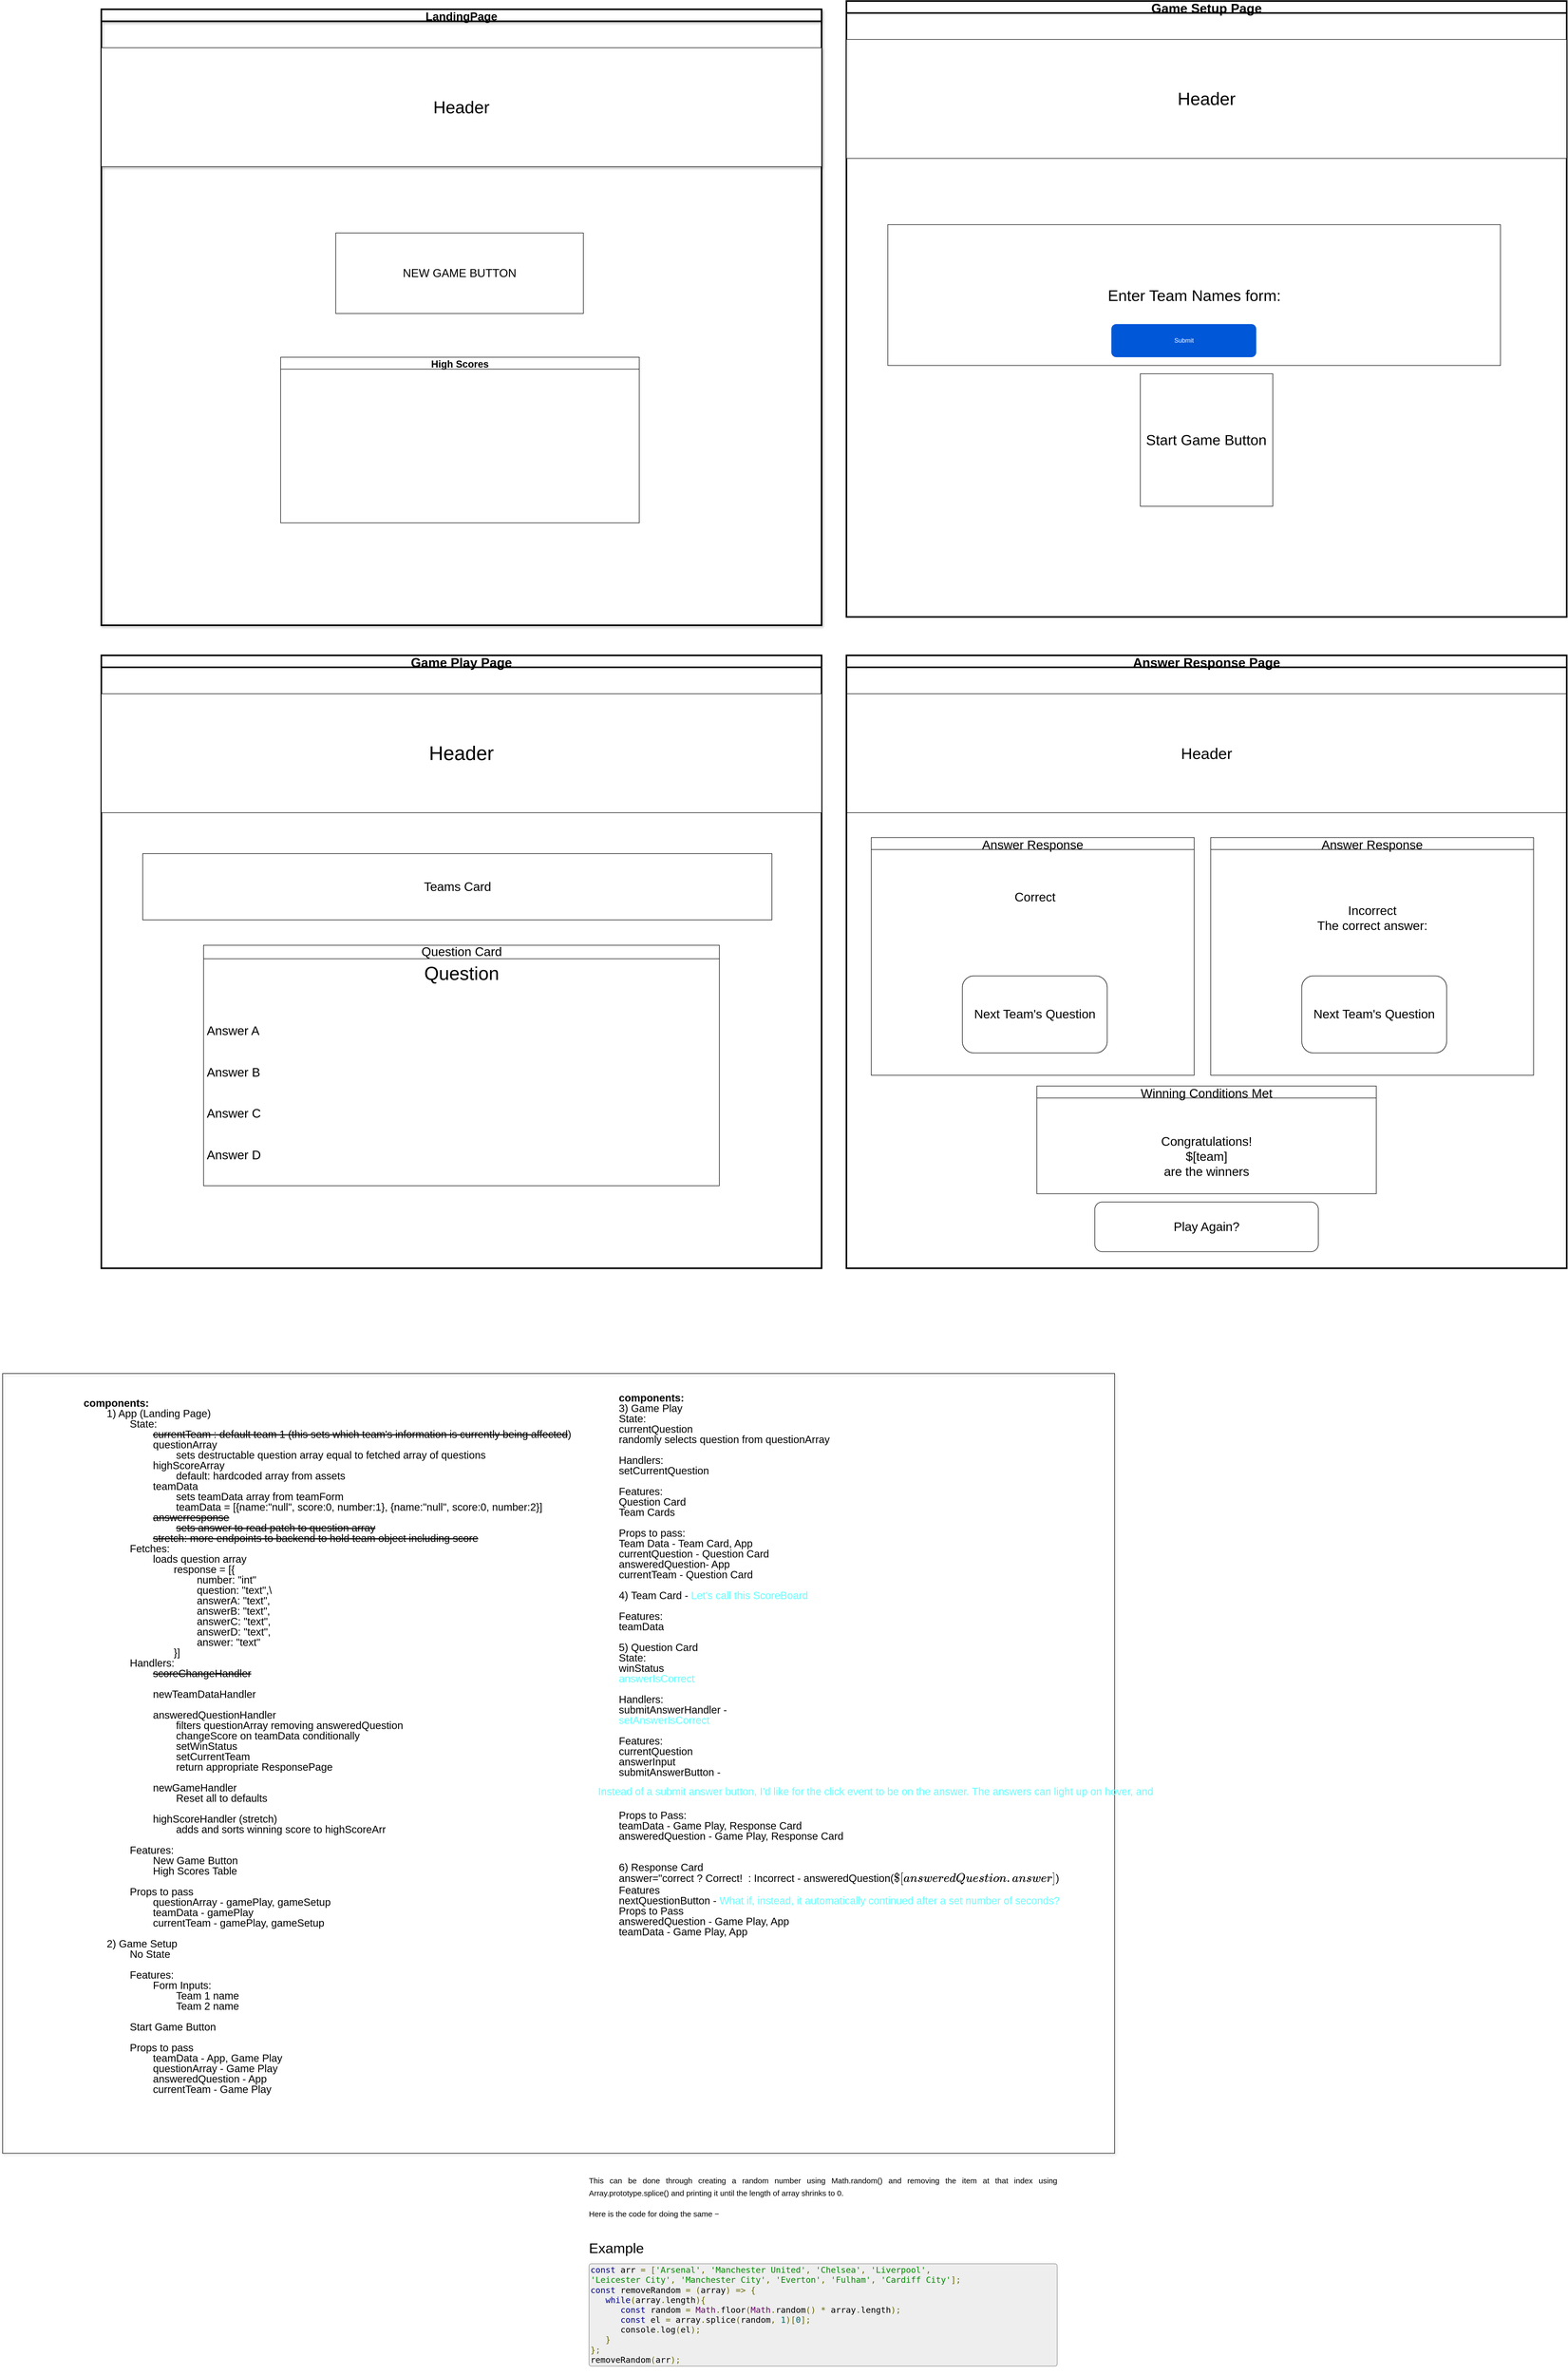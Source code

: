 <mxfile>
    <diagram id="LwFgf9WUw9VXeG08LobR" name="Page-1">
        <mxGraphModel dx="7303" dy="4227" grid="1" gridSize="10" guides="1" tooltips="1" connect="1" arrows="1" fold="1" page="1" pageScale="1" pageWidth="850" pageHeight="1100" math="0" shadow="0">
            <root>
                <mxCell id="0"/>
                <mxCell id="1" parent="0"/>
                <mxCell id="131" value="" style="rounded=0;whiteSpace=wrap;html=1;fontSize=38;fillColor=none;strokeColor=#000000;shadow=1;" parent="1" vertex="1">
                    <mxGeometry x="-5140" y="360" width="2140" height="1500" as="geometry"/>
                </mxCell>
                <mxCell id="84" value="&lt;p style=&quot;margin: 0px 0px 0px 40px; border: none; padding: 0px; line-height: 100%; font-size: 20px;&quot;&gt;&lt;font style=&quot;font-size: 20px;&quot;&gt;&lt;font style=&quot;font-size: 20px;&quot;&gt;&lt;b&gt;components:&lt;/b&gt;&lt;br style=&quot;font-size: 20px;&quot;&gt;&lt;/font&gt;&lt;font style=&quot;font-size: 20px;&quot;&gt;&lt;span style=&quot;white-space: pre; font-size: 20px;&quot;&gt;&#9;&lt;/span&gt;1) App (Landing Page)&lt;br style=&quot;font-size: 20px;&quot;&gt;&lt;/font&gt;&lt;font style=&quot;font-size: 20px;&quot;&gt;&lt;span style=&quot;font-size: 20px;&quot;&gt;&#9;&lt;/span&gt;&lt;span style=&quot;font-size: 20px;&quot;&gt;&#9;&lt;/span&gt;&lt;span style=&quot;white-space: pre; font-size: 20px;&quot;&gt;&#9;&lt;/span&gt;&lt;span style=&quot;white-space: pre; font-size: 20px;&quot;&gt;&#9;&lt;/span&gt;State:&lt;br style=&quot;font-size: 20px;&quot;&gt;&lt;/font&gt;&lt;font style=&quot;font-size: 20px;&quot;&gt;&lt;strike style=&quot;font-size: 20px;&quot;&gt;&lt;span style=&quot;font-size: 20px;&quot;&gt;&#9;&lt;/span&gt;&lt;span style=&quot;font-size: 20px;&quot;&gt;&#9;&lt;/span&gt;&lt;span style=&quot;font-size: 20px;&quot;&gt;&#9;&lt;/span&gt;&lt;span style=&quot;white-space: pre; font-size: 20px;&quot;&gt;&#9;&lt;/span&gt;&lt;span style=&quot;white-space: pre; font-size: 20px;&quot;&gt;&#9;&lt;/span&gt;&lt;span style=&quot;white-space: pre; font-size: 20px;&quot;&gt;&#9;&lt;/span&gt;currentTeam :&amp;nbsp;&lt;/strike&gt;&lt;/font&gt;&lt;span style=&quot;background-color: initial; font-size: 20px;&quot;&gt;&lt;font style=&quot;font-size: 20px;&quot;&gt;&lt;strike style=&quot;font-size: 20px;&quot;&gt;default team 1     (this sets which team's information is&amp;nbsp;&lt;/strike&gt;&lt;/font&gt;&lt;/span&gt;&lt;span style=&quot;background-color: initial; font-size: 20px;&quot;&gt;&lt;font style=&quot;font-size: 20px;&quot;&gt;&lt;strike style=&quot;font-size: 20px;&quot;&gt;currently being affected&lt;/strike&gt;)&lt;/font&gt;&lt;/span&gt;&lt;/font&gt;&lt;/p&gt;&lt;p style=&quot;margin: 0px 0px 0px 40px; border: none; padding: 0px; line-height: 100%; font-size: 20px;&quot;&gt;&lt;span style=&quot;font-size: 20px;&quot;&gt;&lt;font style=&quot;font-size: 20px;&quot;&gt;&lt;span style=&quot;font-size: 20px;&quot;&gt;&#9;&lt;/span&gt;&lt;span style=&quot;font-size: 20px;&quot;&gt;&#9;&lt;/span&gt;&lt;span style=&quot;font-size: 20px;&quot;&gt;&#9;&lt;/span&gt;&lt;span style=&quot;white-space: pre; font-size: 20px;&quot;&gt;&#9;&lt;/span&gt;&lt;span style=&quot;white-space: pre; font-size: 20px;&quot;&gt;&#9;&lt;/span&gt;&lt;span style=&quot;white-space: pre; font-size: 20px;&quot;&gt;&#9;&lt;/span&gt;questionArray&lt;/font&gt;&lt;/span&gt;&lt;/p&gt;&lt;p style=&quot;margin: 0px 0px 0px 40px; border: none; padding: 0px; line-height: 100%; font-size: 20px;&quot;&gt;&lt;span style=&quot;font-size: 20px;&quot;&gt;&lt;font style=&quot;font-size: 20px;&quot;&gt;&lt;span style=&quot;white-space: pre; font-size: 20px;&quot;&gt;&#9;&lt;span style=&quot;white-space: pre; font-size: 20px;&quot;&gt;&#9;&lt;/span&gt;&lt;span style=&quot;white-space: pre; font-size: 20px;&quot;&gt;&#9;&lt;/span&gt;&lt;span style=&quot;white-space: pre; font-size: 20px;&quot;&gt;&#9;&lt;/span&gt;&lt;/span&gt;sets destructable question array equal to fetched array of questions&lt;br style=&quot;font-size: 20px;&quot;&gt;&lt;/font&gt;&lt;/span&gt;&lt;/p&gt;&lt;p style=&quot;margin: 0px 0px 0px 40px; border: none; padding: 0px; line-height: 100%; font-size: 20px;&quot;&gt;&lt;span style=&quot;font-size: 20px;&quot;&gt;&lt;font style=&quot;font-size: 20px;&quot;&gt;&lt;span style=&quot;white-space: pre; font-size: 20px;&quot;&gt;&#9;&lt;/span&gt;&lt;span style=&quot;white-space: pre; font-size: 20px;&quot;&gt;&#9;&lt;/span&gt;&lt;span style=&quot;white-space: pre; font-size: 20px;&quot;&gt;&#9;&lt;/span&gt;highScoreArray&amp;nbsp;&lt;/font&gt;&lt;/span&gt;&lt;/p&gt;&lt;p style=&quot;margin: 0px 0px 0px 40px; border: none; padding: 0px; line-height: 100%; font-size: 20px;&quot;&gt;&lt;span style=&quot;font-size: 20px;&quot;&gt;&lt;font style=&quot;font-size: 20px;&quot;&gt;&lt;span style=&quot;white-space: pre; font-size: 20px;&quot;&gt;&#9;&lt;/span&gt;&lt;span style=&quot;white-space: pre; font-size: 20px;&quot;&gt;&#9;&lt;/span&gt;&lt;span style=&quot;white-space: pre; font-size: 20px;&quot;&gt;&#9;&lt;/span&gt;&lt;span style=&quot;white-space: pre; font-size: 20px;&quot;&gt;&#9;&lt;/span&gt;default: hardcoded array from assets&lt;/font&gt;&lt;/span&gt;&lt;/p&gt;&lt;p style=&quot;margin: 0px 0px 0px 40px; border: none; padding: 0px; line-height: 100%; font-size: 20px;&quot;&gt;&lt;font style=&quot;font-size: 20px;&quot;&gt;&lt;span style=&quot;font-size: 20px;&quot;&gt;&lt;span style=&quot;font-size: 20px;&quot;&gt;&lt;font style=&quot;font-size: 20px;&quot;&gt;&lt;span style=&quot;font-size: 20px;&quot;&gt;&#9;&lt;/span&gt;&lt;span style=&quot;font-size: 20px;&quot;&gt;&#9;&lt;/span&gt;&lt;span style=&quot;font-size: 20px;&quot;&gt;&#9;&lt;/span&gt;&lt;span style=&quot;white-space: pre; font-size: 20px;&quot;&gt;&#9;&lt;/span&gt;&lt;span style=&quot;white-space: pre; font-size: 20px;&quot;&gt;&#9;&lt;/span&gt;&lt;span style=&quot;white-space: pre; font-size: 20px;&quot;&gt;&#9;&lt;/span&gt;teamData&lt;br style=&quot;font-size: 20px;&quot;&gt;&lt;/font&gt;&lt;/span&gt;&lt;/span&gt;&lt;span style=&quot;font-size: 20px;&quot;&gt;&lt;span style=&quot;font-size: 20px;&quot;&gt;&lt;font style=&quot;font-size: 20px;&quot;&gt;&lt;span style=&quot;font-size: 20px;&quot;&gt;&#9;&lt;/span&gt;&lt;span style=&quot;font-size: 20px;&quot;&gt;&#9;&lt;/span&gt;&lt;span style=&quot;font-size: 20px;&quot;&gt;&#9;&lt;/span&gt;&lt;span style=&quot;font-size: 20px;&quot;&gt;&#9;&lt;/span&gt;&lt;span style=&quot;white-space: pre; font-size: 20px;&quot;&gt;&#9;&lt;/span&gt;&lt;span style=&quot;white-space: pre; font-size: 20px;&quot;&gt;&#9;&lt;/span&gt;&lt;span style=&quot;white-space: pre; font-size: 20px;&quot;&gt;&#9;&lt;/span&gt;&lt;span style=&quot;white-space: pre; font-size: 20px;&quot;&gt;&#9;&lt;/span&gt;sets teamData array from teamForm&lt;/font&gt;&lt;/span&gt;&lt;/span&gt;&lt;/font&gt;&lt;/p&gt;&lt;p style=&quot;margin: 0px 0px 0px 40px; border: none; padding: 0px; line-height: 100%; font-size: 20px;&quot;&gt;&lt;font style=&quot;font-size: 20px;&quot;&gt;&lt;span style=&quot;font-size: 20px;&quot;&gt;&lt;span style=&quot;font-size: 20px;&quot;&gt;&lt;font style=&quot;font-size: 20px;&quot;&gt;&lt;span style=&quot;font-size: 20px;&quot;&gt;&#9;&lt;/span&gt;&lt;span style=&quot;font-size: 20px;&quot;&gt;&#9;&lt;/span&gt;&lt;span style=&quot;font-size: 20px;&quot;&gt;&#9;&lt;/span&gt;&lt;span style=&quot;font-size: 20px;&quot;&gt;&#9;&lt;/span&gt;&lt;span style=&quot;white-space: pre; font-size: 20px;&quot;&gt;&#9;&lt;/span&gt;&lt;span style=&quot;white-space: pre; font-size: 20px;&quot;&gt;&#9;&lt;/span&gt;&lt;span style=&quot;white-space: pre; font-size: 20px;&quot;&gt;&#9;&lt;/span&gt;&lt;span style=&quot;white-space: pre; font-size: 20px;&quot;&gt;&#9;&lt;/span&gt;teamData = [{name:&quot;null&quot;, score:0, number:1},&amp;nbsp;&lt;/font&gt;&lt;/span&gt;&lt;/span&gt;{name:&quot;null&quot;, score:0, number:2}]&lt;span style=&quot;font-size: 20px;&quot;&gt;&lt;span style=&quot;font-size: 20px;&quot;&gt;&lt;font style=&quot;font-size: 20px;&quot;&gt;&lt;br style=&quot;font-size: 20px;&quot;&gt;&lt;/font&gt;&lt;/span&gt;&lt;/span&gt;&lt;span style=&quot;font-size: 20px;&quot;&gt;&lt;span style=&quot;font-size: 20px;&quot;&gt;&lt;strike style=&quot;font-size: 20px;&quot;&gt;&lt;font style=&quot;font-size: 20px;&quot;&gt;&lt;span style=&quot;white-space: pre; font-size: 20px;&quot;&gt;&#9;&lt;/span&gt;&lt;span style=&quot;white-space: pre; font-size: 20px;&quot;&gt;&#9;&lt;/span&gt;&lt;span style=&quot;white-space: pre; font-size: 20px;&quot;&gt;&#9;&lt;/span&gt;answerresponse&lt;br style=&quot;font-size: 20px;&quot;&gt;&lt;/font&gt;&lt;/strike&gt;&lt;/span&gt;&lt;/span&gt;&lt;span style=&quot;font-size: 20px;&quot;&gt;&lt;span style=&quot;font-size: 20px;&quot;&gt;&lt;strike style=&quot;font-size: 20px;&quot;&gt;&lt;font style=&quot;font-size: 20px;&quot;&gt;&lt;span style=&quot;font-size: 20px;&quot;&gt;&#9;&lt;/span&gt;&lt;span style=&quot;font-size: 20px;&quot;&gt;&#9;&lt;/span&gt;&lt;span style=&quot;font-size: 20px;&quot;&gt;&#9;&lt;/span&gt;&lt;span style=&quot;font-size: 20px;&quot;&gt;&#9;&lt;/span&gt;&lt;span style=&quot;white-space: pre; font-size: 20px;&quot;&gt;&#9;&lt;/span&gt;&lt;span style=&quot;white-space: pre; font-size: 20px;&quot;&gt;&#9;&lt;/span&gt;&lt;span style=&quot;white-space: pre; font-size: 20px;&quot;&gt;&#9;&lt;/span&gt;&lt;span style=&quot;white-space: pre; font-size: 20px;&quot;&gt;&#9;&lt;/span&gt;sets answer to read&amp;nbsp;&lt;/font&gt;&lt;/strike&gt;&lt;/span&gt;&lt;/span&gt;&lt;span style=&quot;font-size: 20px;&quot;&gt;&lt;span style=&quot;font-size: 20px;&quot;&gt;&lt;strike style=&quot;font-size: 20px;&quot;&gt;&lt;font style=&quot;font-size: 20px;&quot;&gt;patch to question array&lt;/font&gt;&lt;/strike&gt;&lt;/span&gt;&lt;/span&gt;&lt;/font&gt;&lt;/p&gt;&lt;p style=&quot;margin: 0px 0px 0px 40px; border: none; padding: 0px; line-height: 100%; font-size: 20px;&quot;&gt;&lt;font style=&quot;font-size: 20px;&quot;&gt;&lt;span style=&quot;font-size: 20px;&quot;&gt;&lt;span style=&quot;font-size: 20px;&quot;&gt;&lt;strike style=&quot;font-size: 20px;&quot;&gt;&lt;font style=&quot;font-size: 20px;&quot;&gt;&lt;span style=&quot;white-space: pre;&quot;&gt;&#9;&lt;/span&gt;&lt;span style=&quot;white-space: pre;&quot;&gt;&#9;&lt;/span&gt;&lt;span style=&quot;white-space: pre;&quot;&gt;&#9;&lt;/span&gt;stretch: more endpoints to backend to hold team object including score&lt;br style=&quot;font-size: 20px;&quot;&gt;&lt;/font&gt;&lt;/strike&gt;&lt;/span&gt;&lt;/span&gt;&lt;span style=&quot;font-size: 20px;&quot;&gt;&lt;span style=&quot;font-size: 20px;&quot;&gt;&lt;font style=&quot;font-size: 20px;&quot;&gt;&lt;span style=&quot;font-size: 20px;&quot;&gt;&#9;&lt;/span&gt;&lt;span style=&quot;font-size: 20px;&quot;&gt;&#9;&lt;/span&gt;&lt;span style=&quot;white-space: pre; font-size: 20px;&quot;&gt;&#9;&lt;/span&gt;&lt;span style=&quot;white-space: pre; font-size: 20px;&quot;&gt;&#9;&lt;/span&gt;Fetches:&lt;br style=&quot;font-size: 20px;&quot;&gt;&lt;/font&gt;&lt;/span&gt;&lt;/span&gt;&lt;span style=&quot;font-size: 20px;&quot;&gt;&lt;span style=&quot;font-size: 20px;&quot;&gt;&lt;font style=&quot;font-size: 20px;&quot;&gt;&lt;span style=&quot;font-size: 20px;&quot;&gt;&#9;&lt;/span&gt;&lt;span style=&quot;font-size: 20px;&quot;&gt;&#9;&lt;/span&gt;&lt;span style=&quot;font-size: 20px;&quot;&gt;&#9;&lt;/span&gt;&lt;span style=&quot;white-space: pre; font-size: 20px;&quot;&gt;&#9;&lt;/span&gt;&lt;span style=&quot;white-space: pre; font-size: 20px;&quot;&gt;&#9;&lt;/span&gt;&lt;span style=&quot;white-space: pre; font-size: 20px;&quot;&gt;&#9;&lt;/span&gt;loads question array&lt;/font&gt;&lt;/span&gt;&lt;/span&gt;&lt;/font&gt;&lt;/p&gt;&lt;blockquote style=&quot;margin: 0px 0px 0px 40px; border: none; padding: 0px; line-height: 100%; font-size: 20px;&quot;&gt;&lt;p style=&quot;margin: 0px 0px 0px 40px; border: none; padding: 0px; line-height: 100%; font-size: 20px;&quot;&gt;&lt;span style=&quot;font-size: 20px;&quot;&gt;&lt;span style=&quot;font-size: 20px;&quot;&gt;&lt;font style=&quot;font-size: 20px;&quot;&gt;&lt;span style=&quot;font-size: 20px;&quot;&gt;&lt;span style=&quot;white-space: pre; font-size: 20px;&quot;&gt;&#9;&lt;/span&gt;&lt;span style=&quot;white-space: pre; font-size: 20px;&quot;&gt;&#9;&lt;/span&gt;&lt;span style=&quot;white-space: pre; font-size: 20px;&quot;&gt;&#9;&lt;/span&gt;r&lt;/span&gt;esponse = [{&lt;/font&gt;&lt;/span&gt;&lt;/span&gt;&lt;/p&gt;&lt;p style=&quot;margin: 0px 0px 0px 40px; border: none; padding: 0px; line-height: 100%; font-size: 20px;&quot;&gt;&lt;font style=&quot;font-size: 20px;&quot;&gt;&lt;span style=&quot;white-space: pre; font-size: 20px;&quot;&gt;&#9;&lt;/span&gt;&lt;span style=&quot;white-space: pre; font-size: 20px;&quot;&gt;&#9;&lt;/span&gt;&lt;span style=&quot;white-space: pre; font-size: 20px;&quot;&gt;&#9;&lt;/span&gt;&lt;span style=&quot;white-space: pre; font-size: 20px;&quot;&gt;&#9;&lt;/span&gt;number: &quot;int&quot;&lt;/font&gt;&lt;/p&gt;&lt;p style=&quot;margin: 0px 0px 0px 40px; border: none; padding: 0px; line-height: 100%; font-size: 20px;&quot;&gt;&lt;span style=&quot;font-size: 20px;&quot;&gt;&lt;span style=&quot;font-size: 20px;&quot;&gt;&lt;font style=&quot;font-size: 20px;&quot;&gt;&lt;span style=&quot;white-space: pre; font-size: 20px;&quot;&gt;&#9;&lt;/span&gt;&lt;span style=&quot;white-space: pre; font-size: 20px;&quot;&gt;&#9;&lt;/span&gt;&lt;span style=&quot;white-space: pre; font-size: 20px;&quot;&gt;&#9;&lt;/span&gt;&lt;span style=&quot;white-space: pre; font-size: 20px;&quot;&gt;&#9;&lt;/span&gt;question: &quot;text&quot;,\&lt;/font&gt;&lt;/span&gt;&lt;/span&gt;&lt;/p&gt;&lt;p style=&quot;margin: 0px 0px 0px 40px; border: none; padding: 0px; line-height: 100%; font-size: 20px;&quot;&gt;&lt;font style=&quot;font-size: 20px;&quot;&gt;&lt;span style=&quot;white-space: pre; font-size: 20px;&quot;&gt;&#9;&lt;/span&gt;&lt;span style=&quot;white-space: pre; font-size: 20px;&quot;&gt;&#9;&lt;/span&gt;&lt;span style=&quot;white-space: pre; font-size: 20px;&quot;&gt;&#9;&lt;/span&gt;&lt;span style=&quot;white-space: pre; font-size: 20px;&quot;&gt;&#9;&lt;/span&gt;answerA: &quot;text&quot;,&lt;/font&gt;&lt;/p&gt;&lt;p style=&quot;margin: 0px 0px 0px 40px; border: none; padding: 0px; line-height: 100%; font-size: 20px;&quot;&gt;&lt;font style=&quot;font-size: 20px;&quot;&gt;&lt;span style=&quot;white-space: pre; font-size: 20px;&quot;&gt;&#9;&lt;/span&gt;&lt;span style=&quot;white-space: pre; font-size: 20px;&quot;&gt;&#9;&lt;/span&gt;&lt;span style=&quot;white-space: pre; font-size: 20px;&quot;&gt;&#9;&lt;/span&gt;&lt;span style=&quot;white-space: pre; font-size: 20px;&quot;&gt;&#9;&lt;/span&gt;answerB: &quot;text&quot;,&lt;/font&gt;&lt;/p&gt;&lt;p style=&quot;margin: 0px 0px 0px 40px; border: none; padding: 0px; line-height: 100%; font-size: 20px;&quot;&gt;&lt;font style=&quot;font-size: 20px;&quot;&gt;&lt;span style=&quot;white-space: pre; font-size: 20px;&quot;&gt;&#9;&lt;/span&gt;&lt;span style=&quot;white-space: pre; font-size: 20px;&quot;&gt;&#9;&lt;/span&gt;&lt;span style=&quot;white-space: pre; font-size: 20px;&quot;&gt;&#9;&lt;/span&gt;&lt;span style=&quot;white-space: pre; font-size: 20px;&quot;&gt;&#9;&lt;/span&gt;answerC: &quot;text&quot;,&lt;/font&gt;&lt;/p&gt;&lt;p style=&quot;margin: 0px 0px 0px 40px; border: none; padding: 0px; line-height: 100%; font-size: 20px;&quot;&gt;&lt;font style=&quot;font-size: 20px;&quot;&gt;&lt;span style=&quot;white-space: pre; font-size: 20px;&quot;&gt;&#9;&lt;/span&gt;&lt;span style=&quot;white-space: pre; font-size: 20px;&quot;&gt;&#9;&lt;/span&gt;&lt;span style=&quot;white-space: pre; font-size: 20px;&quot;&gt;&#9;&lt;/span&gt;&lt;span style=&quot;white-space: pre; font-size: 20px;&quot;&gt;&#9;&lt;/span&gt;answerD: &quot;text&quot;,&lt;/font&gt;&lt;/p&gt;&lt;p style=&quot;margin: 0px 0px 0px 40px; border: none; padding: 0px; line-height: 100%; font-size: 20px;&quot;&gt;&lt;font style=&quot;font-size: 20px;&quot;&gt;&lt;span style=&quot;white-space: pre; font-size: 20px;&quot;&gt;&#9;&lt;/span&gt;&lt;span style=&quot;white-space: pre; font-size: 20px;&quot;&gt;&#9;&lt;/span&gt;&lt;span style=&quot;white-space: pre; font-size: 20px;&quot;&gt;&#9;&lt;/span&gt;&lt;span style=&quot;white-space: pre; font-size: 20px;&quot;&gt;&#9;&lt;/span&gt;answer: &quot;text&quot;&lt;/font&gt;&lt;/p&gt;&lt;p style=&quot;margin: 0px 0px 0px 40px; border: none; padding: 0px; line-height: 100%; font-size: 20px;&quot;&gt;&lt;span style=&quot;font-size: 20px;&quot;&gt;&lt;span style=&quot;font-size: 20px;&quot;&gt;&lt;span style=&quot;font-size: 20px;&quot;&gt;&lt;font style=&quot;font-size: 20px;&quot;&gt;&lt;span style=&quot;white-space: pre; font-size: 20px;&quot;&gt;&#9;&lt;/span&gt;&lt;span style=&quot;white-space: pre; font-size: 20px;&quot;&gt;&#9;&lt;/span&gt;&lt;span style=&quot;white-space: pre; font-size: 20px;&quot;&gt;&#9;&lt;/span&gt;}]&lt;/font&gt;&lt;/span&gt;&lt;/span&gt;&lt;/span&gt;&lt;/p&gt;&lt;/blockquote&gt;&lt;p style=&quot;margin: 0px 0px 0px 40px; border: none; padding: 0px; line-height: 100%; font-size: 20px;&quot;&gt;&lt;font style=&quot;font-size: 20px;&quot;&gt;&lt;span style=&quot;font-size: 20px;&quot;&gt;&lt;span style=&quot;font-size: 20px;&quot;&gt;&lt;font style=&quot;font-size: 20px;&quot;&gt;&lt;span style=&quot;font-size: 20px;&quot;&gt;&#9;&lt;/span&gt;&lt;span style=&quot;font-size: 20px;&quot;&gt;&#9;&lt;/span&gt;&lt;span style=&quot;font-size: 20px;&quot;&gt;&#9;&lt;/span&gt;&lt;span style=&quot;font-size: 20px;&quot;&gt;&#9;&lt;/span&gt;&lt;/font&gt;&lt;/span&gt;&lt;/span&gt;&lt;span style=&quot;background-color: initial; font-size: 20px;&quot;&gt;&#9;&lt;/span&gt;&lt;/font&gt;&lt;/p&gt;&lt;p style=&quot;margin: 0px 0px 0px 40px; border: none; padding: 0px; line-height: 100%; font-size: 20px;&quot;&gt;&lt;font style=&quot;font-size: 20px;&quot;&gt;&lt;span style=&quot;font-size: 20px;&quot;&gt;&lt;span style=&quot;font-size: 20px;&quot;&gt;&lt;font style=&quot;font-size: 20px;&quot;&gt;&lt;span style=&quot;font-size: 20px;&quot;&gt;&#9;&lt;/span&gt;&lt;span style=&quot;font-size: 20px;&quot;&gt;&#9;&lt;/span&gt;&lt;span style=&quot;white-space: pre; font-size: 20px;&quot;&gt;&#9;&lt;/span&gt;&lt;span style=&quot;white-space: pre; font-size: 20px;&quot;&gt;&#9;&lt;/span&gt;Handlers:&lt;br style=&quot;font-size: 20px;&quot;&gt;&lt;/font&gt;&lt;/span&gt;&lt;/span&gt;&lt;span style=&quot;font-size: 20px;&quot;&gt;&lt;span style=&quot;font-size: 20px;&quot;&gt;&lt;font style=&quot;font-size: 20px;&quot;&gt;&lt;span style=&quot;font-size: 20px;&quot;&gt;&#9;&lt;/span&gt;&lt;span style=&quot;font-size: 20px;&quot;&gt;&#9;&lt;/span&gt;&lt;span style=&quot;font-size: 20px;&quot;&gt;&#9;&lt;/span&gt;&lt;strike style=&quot;font-size: 20px;&quot;&gt;&lt;span style=&quot;white-space: pre; font-size: 20px;&quot;&gt;&#9;&lt;/span&gt;&lt;span style=&quot;white-space: pre; font-size: 20px;&quot;&gt;&#9;&lt;/span&gt;&lt;span style=&quot;white-space: pre; font-size: 20px;&quot;&gt;&#9;&lt;/span&gt;scoreChangeHandler&lt;/strike&gt;&lt;/font&gt;&lt;/span&gt;&lt;/span&gt;&lt;/font&gt;&lt;/p&gt;&lt;p style=&quot;margin: 0px 0px 0px 40px; border: none; padding: 0px; line-height: 100%; font-size: 20px;&quot;&gt;&lt;font style=&quot;font-size: 20px;&quot;&gt;&lt;span style=&quot;font-size: 20px;&quot;&gt;&lt;span style=&quot;font-size: 20px;&quot;&gt;&lt;font style=&quot;font-size: 20px;&quot;&gt;&lt;strike style=&quot;font-size: 20px;&quot;&gt;&lt;br style=&quot;font-size: 20px;&quot;&gt;&lt;/strike&gt;&lt;/font&gt;&lt;/span&gt;&lt;/span&gt;&lt;span style=&quot;font-size: 20px;&quot;&gt;&lt;font style=&quot;font-size: 20px;&quot;&gt;&lt;span style=&quot;font-size: 20px;&quot;&gt;&#9;&lt;/span&gt;&lt;span style=&quot;font-size: 20px;&quot;&gt;&#9;&lt;/span&gt;&lt;span style=&quot;font-size: 20px;&quot;&gt;&#9;&lt;/span&gt;&lt;span style=&quot;white-space: pre; font-size: 20px;&quot;&gt;&#9;&lt;/span&gt;&lt;span style=&quot;white-space: pre; font-size: 20px;&quot;&gt;&#9;&lt;/span&gt;&lt;span style=&quot;white-space: pre; font-size: 20px;&quot;&gt;&#9;&lt;/span&gt;newTeamDataHandler&lt;/font&gt;&lt;/span&gt;&lt;/font&gt;&lt;/p&gt;&lt;p style=&quot;margin: 0px 0px 0px 40px; border: none; padding: 0px; line-height: 100%; font-size: 20px;&quot;&gt;&lt;font style=&quot;font-size: 20px;&quot;&gt;&lt;span style=&quot;font-size: 20px;&quot;&gt;&lt;font style=&quot;font-size: 20px;&quot;&gt;&lt;br style=&quot;font-size: 20px;&quot;&gt;&lt;/font&gt;&lt;/span&gt;&lt;span style=&quot;font-size: 20px;&quot;&gt;&lt;span style=&quot;font-size: 20px;&quot;&gt;&lt;font style=&quot;font-size: 20px;&quot;&gt;&lt;span style=&quot;font-size: 20px;&quot;&gt;&#9;&lt;/span&gt;&lt;span style=&quot;font-size: 20px;&quot;&gt;&#9;&lt;/span&gt;&lt;span style=&quot;font-size: 20px;&quot;&gt;&#9;&lt;/span&gt;&lt;span style=&quot;white-space: pre; font-size: 20px;&quot;&gt;&#9;&lt;/span&gt;&lt;span style=&quot;white-space: pre; font-size: 20px;&quot;&gt;&#9;&lt;/span&gt;&lt;span style=&quot;white-space: pre; font-size: 20px;&quot;&gt;&#9;&lt;/span&gt;answeredQuestionHandler&lt;br style=&quot;font-size: 20px;&quot;&gt;&lt;/font&gt;&lt;/span&gt;&lt;/span&gt;&lt;span style=&quot;font-size: 20px;&quot;&gt;&lt;span style=&quot;font-size: 20px;&quot;&gt;&lt;font style=&quot;font-size: 20px;&quot;&gt;&lt;span style=&quot;font-size: 20px;&quot;&gt;&#9;&lt;/span&gt;&lt;span style=&quot;font-size: 20px;&quot;&gt;&#9;&lt;/span&gt;&lt;span style=&quot;font-size: 20px;&quot;&gt;&#9;&lt;/span&gt;&lt;span style=&quot;font-size: 20px;&quot;&gt;&#9;&lt;/span&gt;&lt;span style=&quot;white-space: pre; font-size: 20px;&quot;&gt;&#9;&lt;/span&gt;&lt;span style=&quot;white-space: pre; font-size: 20px;&quot;&gt;&#9;&lt;/span&gt;&lt;span style=&quot;white-space: pre; font-size: 20px;&quot;&gt;&#9;&lt;/span&gt;&lt;span style=&quot;white-space: pre; font-size: 20px;&quot;&gt;&#9;&lt;/span&gt;filters questionArray removing answeredQuestion&lt;br style=&quot;font-size: 20px;&quot;&gt;&lt;/font&gt;&lt;/span&gt;&lt;/span&gt;&lt;span style=&quot;font-size: 20px;&quot;&gt;&lt;span style=&quot;font-size: 20px;&quot;&gt;&lt;font style=&quot;font-size: 20px;&quot;&gt;&lt;span style=&quot;font-size: 20px;&quot;&gt;&#9;&lt;/span&gt;&lt;span style=&quot;font-size: 20px;&quot;&gt;&#9;&lt;/span&gt;&lt;span style=&quot;font-size: 20px;&quot;&gt;&#9;&lt;/span&gt;&lt;span style=&quot;font-size: 20px;&quot;&gt;&#9;&lt;/span&gt;&lt;span style=&quot;white-space: pre; font-size: 20px;&quot;&gt;&#9;&lt;/span&gt;&lt;span style=&quot;white-space: pre; font-size: 20px;&quot;&gt;&#9;&lt;/span&gt;&lt;span style=&quot;white-space: pre; font-size: 20px;&quot;&gt;&#9;&lt;/span&gt;&lt;span style=&quot;white-space: pre; font-size: 20px;&quot;&gt;&#9;&lt;/span&gt;changeScore on teamData conditionally&lt;br style=&quot;font-size: 20px;&quot;&gt;&lt;/font&gt;&lt;/span&gt;&lt;/span&gt;&lt;span style=&quot;font-size: 20px;&quot;&gt;&lt;span style=&quot;font-size: 20px;&quot;&gt;&lt;font style=&quot;font-size: 20px;&quot;&gt;&lt;span style=&quot;font-size: 20px;&quot;&gt;&#9;&lt;/span&gt;&lt;span style=&quot;font-size: 20px;&quot;&gt;&#9;&lt;/span&gt;&lt;span style=&quot;font-size: 20px;&quot;&gt;&#9;&lt;/span&gt;&lt;span style=&quot;font-size: 20px;&quot;&gt;&#9;&lt;/span&gt;&lt;span style=&quot;white-space: pre; font-size: 20px;&quot;&gt;&#9;&lt;/span&gt;&lt;span style=&quot;white-space: pre; font-size: 20px;&quot;&gt;&#9;&lt;/span&gt;&lt;span style=&quot;white-space: pre; font-size: 20px;&quot;&gt;&#9;&lt;/span&gt;&lt;span style=&quot;white-space: pre; font-size: 20px;&quot;&gt;&#9;&lt;/span&gt;setWinStatus&lt;/font&gt;&lt;/span&gt;&lt;/span&gt;&lt;/font&gt;&lt;/p&gt;&lt;p style=&quot;margin: 0px 0px 0px 40px; border: none; padding: 0px; line-height: 100%; font-size: 20px;&quot;&gt;&lt;font style=&quot;font-size: 20px;&quot;&gt;&lt;span style=&quot;font-size: 20px;&quot;&gt;&lt;span style=&quot;font-size: 20px;&quot;&gt;&lt;font style=&quot;font-size: 20px;&quot;&gt;&lt;span style=&quot;font-size: 20px;&quot;&gt;&#9;&lt;/span&gt;&lt;span style=&quot;font-size: 20px;&quot;&gt;&#9;&lt;/span&gt;&lt;span style=&quot;font-size: 20px;&quot;&gt;&#9;&lt;/span&gt;&lt;span style=&quot;font-size: 20px;&quot;&gt;&#9;&lt;/span&gt;&lt;span style=&quot;white-space: pre; font-size: 20px;&quot;&gt;&#9;&lt;/span&gt;&lt;span style=&quot;white-space: pre; font-size: 20px;&quot;&gt;&#9;&lt;/span&gt;&lt;span style=&quot;white-space: pre; font-size: 20px;&quot;&gt;&#9;&lt;/span&gt;&lt;span style=&quot;white-space: pre; font-size: 20px;&quot;&gt;&#9;&lt;/span&gt;setCurrentTeam&lt;br style=&quot;font-size: 20px;&quot;&gt;&lt;/font&gt;&lt;/span&gt;&lt;/span&gt;&lt;span style=&quot;font-size: 20px;&quot;&gt;&lt;span style=&quot;font-size: 20px;&quot;&gt;&lt;font style=&quot;font-size: 20px;&quot;&gt;&lt;span style=&quot;font-size: 20px;&quot;&gt;&#9;&lt;/span&gt;&lt;span style=&quot;font-size: 20px;&quot;&gt;&#9;&lt;/span&gt;&lt;span style=&quot;font-size: 20px;&quot;&gt;&#9;&lt;/span&gt;&lt;span style=&quot;font-size: 20px;&quot;&gt;&#9;&lt;/span&gt;&lt;span style=&quot;white-space: pre; font-size: 20px;&quot;&gt;&#9;&lt;/span&gt;&lt;span style=&quot;white-space: pre; font-size: 20px;&quot;&gt;&#9;&lt;/span&gt;&lt;span style=&quot;white-space: pre; font-size: 20px;&quot;&gt;&#9;&lt;/span&gt;&lt;span style=&quot;white-space: pre; font-size: 20px;&quot;&gt;&#9;&lt;/span&gt;return appropriate ResponsePage&lt;/font&gt;&lt;/span&gt;&lt;/span&gt;&lt;/font&gt;&lt;/p&gt;&lt;p style=&quot;margin: 0px 0px 0px 40px; border: none; padding: 0px; line-height: 100%; font-size: 20px;&quot;&gt;&lt;font style=&quot;font-size: 20px;&quot;&gt;&lt;font style=&quot;font-size: 20px;&quot;&gt;&lt;font style=&quot;font-size: 20px;&quot;&gt;&lt;span style=&quot;font-size: 20px;&quot;&gt;&lt;span style=&quot;font-size: 20px;&quot;&gt;&lt;br style=&quot;font-size: 20px;&quot;&gt;&lt;/span&gt;&lt;/span&gt;&lt;/font&gt;&lt;/font&gt;&lt;font style=&quot;font-size: 20px;&quot;&gt;&lt;font style=&quot;font-size: 20px;&quot;&gt;&lt;span style=&quot;font-size: 20px;&quot;&gt;&lt;span style=&quot;font-size: 20px;&quot;&gt;&lt;span style=&quot;font-size: 20px;&quot;&gt;&#9;&lt;/span&gt;&lt;span style=&quot;font-size: 20px;&quot;&gt;&#9;&lt;/span&gt;&lt;span style=&quot;font-size: 20px;&quot;&gt;&#9;&lt;/span&gt;&lt;span style=&quot;white-space: pre; font-size: 20px;&quot;&gt;&#9;&lt;/span&gt;&lt;span style=&quot;white-space: pre; font-size: 20px;&quot;&gt;&#9;&lt;/span&gt;&lt;span style=&quot;white-space: pre; font-size: 20px;&quot;&gt;&#9;&lt;/span&gt;newGameHandler&lt;/span&gt;&lt;/span&gt;&lt;/font&gt;&lt;/font&gt;&lt;/font&gt;&lt;/p&gt;&lt;p style=&quot;margin: 0px 0px 0px 40px; border: none; padding: 0px; line-height: 100%; font-size: 20px;&quot;&gt;&lt;font style=&quot;font-size: 20px;&quot;&gt;&lt;span style=&quot;font-size: 20px;&quot;&gt;&lt;span style=&quot;font-size: 20px;&quot;&gt;&lt;span style=&quot;font-size: 20px;&quot;&gt;&#9;&lt;/span&gt;&lt;span style=&quot;font-size: 20px;&quot;&gt;&#9;&lt;/span&gt;&lt;span style=&quot;font-size: 20px;&quot;&gt;&#9;&lt;/span&gt;&lt;span style=&quot;font-size: 20px;&quot;&gt;&#9;&lt;/span&gt;&lt;span style=&quot;white-space: pre; font-size: 20px;&quot;&gt;&#9;&lt;/span&gt;&lt;span style=&quot;white-space: pre; font-size: 20px;&quot;&gt;&#9;&lt;/span&gt;&lt;span style=&quot;white-space: pre; font-size: 20px;&quot;&gt;&#9;&lt;/span&gt;&lt;span style=&quot;white-space: pre; font-size: 20px;&quot;&gt;&#9;&lt;/span&gt;Reset all to defaults&lt;br style=&quot;font-size: 20px;&quot;&gt;&lt;/span&gt;&lt;/span&gt;&lt;/font&gt;&lt;/p&gt;&lt;p style=&quot;margin: 0px 0px 0px 40px; border: none; padding: 0px; line-height: 100%; font-size: 20px;&quot;&gt;&lt;font style=&quot;font-size: 20px;&quot;&gt;&lt;span style=&quot;font-size: 20px;&quot;&gt;&lt;span style=&quot;font-size: 20px;&quot;&gt;&lt;br style=&quot;font-size: 20px;&quot;&gt;&lt;/span&gt;&lt;/span&gt;&lt;/font&gt;&lt;/p&gt;&lt;p style=&quot;margin: 0px 0px 0px 40px; border: none; padding: 0px; line-height: 100%; font-size: 20px;&quot;&gt;&lt;font style=&quot;font-size: 20px;&quot;&gt;&lt;span style=&quot;font-size: 20px;&quot;&gt;&#9;&lt;/span&gt;&lt;span style=&quot;font-size: 20px;&quot;&gt;&#9;&lt;/span&gt;&lt;span style=&quot;font-size: 20px;&quot;&gt;&#9;&lt;/span&gt;&lt;span style=&quot;white-space: pre; font-size: 20px;&quot;&gt;&#9;&lt;/span&gt;&lt;span style=&quot;white-space: pre; font-size: 20px;&quot;&gt;&#9;&lt;/span&gt;&lt;span style=&quot;white-space: pre; font-size: 20px;&quot;&gt;&#9;&lt;/span&gt;highScoreHandler (stretch)&lt;br style=&quot;font-size: 20px;&quot;&gt;&lt;/font&gt;&lt;/p&gt;&lt;p style=&quot;margin: 0px 0px 0px 40px; border: none; padding: 0px; line-height: 100%; font-size: 20px;&quot;&gt;&lt;font style=&quot;font-size: 20px;&quot;&gt;&lt;span style=&quot;font-size: 20px;&quot;&gt;&#9;&lt;/span&gt;&lt;span style=&quot;font-size: 20px;&quot;&gt;&#9;&lt;/span&gt;&lt;span style=&quot;font-size: 20px;&quot;&gt;&#9;&lt;/span&gt;&lt;span style=&quot;font-size: 20px;&quot;&gt;&#9;&lt;/span&gt;&lt;span style=&quot;white-space: pre; font-size: 20px;&quot;&gt;&#9;&lt;/span&gt;&lt;span style=&quot;white-space: pre; font-size: 20px;&quot;&gt;&#9;&lt;/span&gt;&lt;span style=&quot;white-space: pre; font-size: 20px;&quot;&gt;&#9;&lt;/span&gt;&lt;span style=&quot;white-space: pre; font-size: 20px;&quot;&gt;&#9;&lt;/span&gt;adds and sorts winning score to highScoreArr&lt;br style=&quot;font-size: 20px;&quot;&gt;&lt;/font&gt;&lt;/p&gt;&lt;p style=&quot;margin: 0px 0px 0px 40px; border: none; padding: 0px; line-height: 100%; font-size: 20px;&quot;&gt;&lt;font style=&quot;font-size: 20px;&quot;&gt;&lt;font style=&quot;font-size: 20px;&quot;&gt;&lt;font style=&quot;font-size: 20px;&quot;&gt;&lt;span style=&quot;font-size: 20px;&quot;&gt;&lt;span style=&quot;font-size: 20px;&quot;&gt;&lt;br style=&quot;font-size: 20px;&quot;&gt;&lt;/span&gt;&lt;/span&gt;&lt;/font&gt;&lt;/font&gt;&lt;font style=&quot;font-size: 20px;&quot;&gt;&lt;font style=&quot;font-size: 20px;&quot;&gt;&lt;span style=&quot;font-size: 20px;&quot;&gt;&lt;span style=&quot;font-size: 20px;&quot;&gt;&lt;span style=&quot;font-size: 20px;&quot;&gt;&#9;&lt;/span&gt;&lt;span style=&quot;font-size: 20px;&quot;&gt;&#9;&lt;/span&gt;&lt;span style=&quot;white-space: pre; font-size: 20px;&quot;&gt;&#9;&lt;/span&gt;&lt;span style=&quot;white-space: pre; font-size: 20px;&quot;&gt;&#9;&lt;/span&gt;Features:&lt;br style=&quot;font-size: 20px;&quot;&gt;&lt;/span&gt;&lt;/span&gt;&lt;/font&gt;&lt;/font&gt;&lt;font style=&quot;font-size: 20px;&quot;&gt;&lt;font style=&quot;font-size: 20px;&quot;&gt;&lt;span style=&quot;font-size: 20px;&quot;&gt;&lt;span style=&quot;font-size: 20px;&quot;&gt;&lt;span style=&quot;font-size: 20px;&quot;&gt;&#9;&lt;/span&gt;&lt;span style=&quot;font-size: 20px;&quot;&gt;&#9;&lt;/span&gt;&lt;span style=&quot;font-size: 20px;&quot;&gt;&#9;&lt;/span&gt;&lt;span style=&quot;white-space: pre; font-size: 20px;&quot;&gt;&#9;&lt;/span&gt;&lt;span style=&quot;white-space: pre; font-size: 20px;&quot;&gt;&#9;&lt;/span&gt;&lt;span style=&quot;white-space: pre; font-size: 20px;&quot;&gt;&#9;&lt;/span&gt;New Game Button&lt;/span&gt;&lt;/span&gt;&lt;/font&gt;&lt;/font&gt;&lt;font style=&quot;font-size: 20px;&quot;&gt;&lt;font style=&quot;font-size: 20px;&quot;&gt;&lt;span style=&quot;font-size: 20px;&quot;&gt;&lt;span style=&quot;font-size: 20px;&quot;&gt;&lt;br style=&quot;font-size: 20px;&quot;&gt;&lt;/span&gt;&lt;/span&gt;&lt;/font&gt;&lt;/font&gt;&lt;font style=&quot;font-size: 20px;&quot;&gt;&lt;font style=&quot;font-size: 20px;&quot;&gt;&lt;span style=&quot;font-size: 20px;&quot;&gt;&lt;span style=&quot;font-size: 20px;&quot;&gt;&lt;span style=&quot;font-size: 20px;&quot;&gt;&#9;&lt;/span&gt;&lt;span style=&quot;font-size: 20px;&quot;&gt;&#9;&lt;span style=&quot;font-size: 20px;&quot;&gt;&#9;&lt;/span&gt;&lt;/span&gt;&lt;span style=&quot;white-space: pre; font-size: 20px;&quot;&gt;&#9;&lt;/span&gt;&lt;span style=&quot;white-space: pre; font-size: 20px;&quot;&gt;&#9;&lt;/span&gt;&lt;span style=&quot;white-space: pre; font-size: 20px;&quot;&gt;&#9;&lt;/span&gt;High Scores Table&lt;/span&gt;&lt;/span&gt;&lt;/font&gt;&lt;/font&gt;&lt;br style=&quot;font-size: 20px;&quot;&gt;&lt;/font&gt;&lt;/p&gt;&lt;p style=&quot;margin: 0px 0px 0px 40px; border: none; padding: 0px; line-height: 100%; font-size: 20px;&quot;&gt;&lt;font style=&quot;font-size: 20px;&quot;&gt;&lt;font style=&quot;font-size: 20px;&quot;&gt;&lt;font style=&quot;font-size: 20px;&quot;&gt;&lt;span style=&quot;font-size: 20px;&quot;&gt;&lt;span style=&quot;font-size: 20px;&quot;&gt;&lt;br style=&quot;font-size: 20px;&quot;&gt;&lt;/span&gt;&lt;/span&gt;&lt;/font&gt;&lt;/font&gt;&lt;font style=&quot;font-size: 20px;&quot;&gt;&lt;font style=&quot;font-size: 20px;&quot;&gt;&lt;span style=&quot;font-size: 20px;&quot;&gt;&lt;span style=&quot;font-size: 20px;&quot;&gt;&#9;&lt;/span&gt;&lt;span style=&quot;font-size: 20px;&quot;&gt;&#9;&lt;/span&gt;&lt;span style=&quot;white-space: pre; font-size: 20px;&quot;&gt;&#9;&lt;/span&gt;&lt;span style=&quot;white-space: pre; font-size: 20px;&quot;&gt;&#9;&lt;/span&gt;Props to pass&lt;br style=&quot;font-size: 20px;&quot;&gt;&lt;/span&gt;&lt;/font&gt;&lt;/font&gt;&lt;font style=&quot;font-size: 20px;&quot;&gt;&lt;font style=&quot;font-size: 20px;&quot;&gt;&lt;span style=&quot;font-size: 20px;&quot;&gt;&lt;span style=&quot;font-size: 20px;&quot;&gt;&#9;&lt;/span&gt;&lt;span style=&quot;font-size: 20px;&quot;&gt;&#9;&lt;/span&gt;&lt;span style=&quot;font-size: 20px;&quot;&gt;&#9;&lt;/span&gt;&lt;span style=&quot;white-space: pre; font-size: 20px;&quot;&gt;&#9;&lt;/span&gt;&lt;span style=&quot;white-space: pre; font-size: 20px;&quot;&gt;&#9;&lt;/span&gt;&lt;span style=&quot;white-space: pre; font-size: 20px;&quot;&gt;&#9;&lt;/span&gt;questionArray - gamePlay, gameSetup&lt;/span&gt;&lt;/font&gt;&lt;/font&gt;&lt;br style=&quot;font-size: 20px;&quot;&gt;&lt;/font&gt;&lt;/p&gt;&lt;p style=&quot;margin: 0px 0px 0px 40px; border: none; padding: 0px; line-height: 100%; font-size: 20px;&quot;&gt;&lt;font style=&quot;font-size: 20px;&quot;&gt;&lt;span style=&quot;font-size: 20px;&quot;&gt;&lt;span style=&quot;font-size: 20px;&quot;&gt;&#9;&lt;/span&gt;&lt;span style=&quot;font-size: 20px;&quot;&gt;&#9;&lt;/span&gt;&lt;span style=&quot;font-size: 20px;&quot;&gt;&#9;&lt;/span&gt;&lt;span style=&quot;white-space: pre; font-size: 20px;&quot;&gt;&#9;&lt;/span&gt;&lt;span style=&quot;white-space: pre; font-size: 20px;&quot;&gt;&#9;&lt;/span&gt;&lt;span style=&quot;white-space: pre; font-size: 20px;&quot;&gt;&#9;&lt;/span&gt;teamData - gamePlay&lt;br style=&quot;font-size: 20px;&quot;&gt;&lt;/span&gt;&lt;/font&gt;&lt;/p&gt;&lt;p style=&quot;margin: 0px 0px 0px 40px; border: none; padding: 0px; line-height: 100%; font-size: 20px;&quot;&gt;&lt;font style=&quot;font-size: 20px;&quot;&gt;&lt;span style=&quot;font-size: 20px;&quot;&gt;&lt;span style=&quot;white-space: pre; font-size: 20px;&quot;&gt;&#9;&lt;/span&gt;&lt;span style=&quot;white-space: pre; font-size: 20px;&quot;&gt;&#9;&lt;/span&gt;&lt;span style=&quot;white-space: pre; font-size: 20px;&quot;&gt;&#9;&lt;/span&gt;currentTeam - gamePlay, gameSetup&lt;/span&gt;&lt;/font&gt;&lt;/p&gt;&lt;p style=&quot;margin: 0px 0px 0px 40px; border: none; padding: 0px; line-height: 100%; font-size: 20px;&quot;&gt;&lt;font style=&quot;font-size: 20px;&quot;&gt;&lt;br style=&quot;font-size: 20px;&quot;&gt;&lt;/font&gt;&lt;/p&gt;&lt;p style=&quot;margin: 0px 0px 0px 40px; border: none; padding: 0px; line-height: 100%; font-size: 20px;&quot;&gt;&lt;font style=&quot;font-size: 20px;&quot;&gt;&lt;font style=&quot;font-size: 20px;&quot;&gt;&lt;font style=&quot;font-size: 20px;&quot;&gt;&lt;span style=&quot;white-space: pre; font-size: 20px;&quot;&gt;&#9;&lt;/span&gt;2) Game Setup&lt;br style=&quot;font-size: 20px;&quot;&gt;&lt;/font&gt;&lt;/font&gt;&lt;font style=&quot;font-size: 20px;&quot;&gt;&lt;font style=&quot;font-size: 20px;&quot;&gt;&lt;span style=&quot;font-size: 20px;&quot;&gt;&#9;&lt;/span&gt;&lt;span style=&quot;font-size: 20px;&quot;&gt;&#9;&lt;/span&gt;&lt;span style=&quot;white-space: pre; font-size: 20px;&quot;&gt;&#9;&lt;/span&gt;&lt;span style=&quot;white-space: pre; font-size: 20px;&quot;&gt;&#9;&lt;/span&gt;No State&lt;/font&gt;&lt;/font&gt;&lt;/font&gt;&lt;/p&gt;&lt;p style=&quot;margin: 0px 0px 0px 40px; border: none; padding: 0px; line-height: 100%; font-size: 20px;&quot;&gt;&lt;font style=&quot;font-size: 20px;&quot;&gt;&lt;br style=&quot;font-size: 20px;&quot;&gt;&lt;/font&gt;&lt;/p&gt;&lt;p style=&quot;margin: 0px 0px 0px 40px; border: none; padding: 0px; line-height: 100%; font-size: 20px;&quot;&gt;&lt;font style=&quot;font-size: 20px;&quot;&gt;&lt;font style=&quot;font-size: 20px;&quot;&gt;&lt;font style=&quot;font-size: 20px;&quot;&gt;&lt;span style=&quot;font-size: 20px;&quot;&gt;&#9;&lt;/span&gt;&lt;span style=&quot;font-size: 20px;&quot;&gt;&#9;&lt;/span&gt;&lt;span style=&quot;white-space: pre; font-size: 20px;&quot;&gt;&#9;&lt;/span&gt;&lt;span style=&quot;white-space: pre; font-size: 20px;&quot;&gt;&#9;&lt;/span&gt;Features:&lt;br style=&quot;font-size: 20px;&quot;&gt;&lt;/font&gt;&lt;/font&gt;&lt;font style=&quot;font-size: 20px;&quot;&gt;&lt;font style=&quot;font-size: 20px;&quot;&gt;&lt;span style=&quot;font-size: 20px;&quot;&gt;&#9;&lt;/span&gt;&lt;span style=&quot;font-size: 20px;&quot;&gt;&#9;&lt;/span&gt;&lt;span style=&quot;font-size: 20px;&quot;&gt;&#9;&lt;/span&gt;&lt;span style=&quot;white-space: pre; font-size: 20px;&quot;&gt;&#9;&lt;/span&gt;&lt;span style=&quot;white-space: pre; font-size: 20px;&quot;&gt;&#9;&lt;/span&gt;&lt;span style=&quot;white-space: pre; font-size: 20px;&quot;&gt;&#9;&lt;/span&gt;Form Inputs:&lt;br style=&quot;font-size: 20px;&quot;&gt;&lt;/font&gt;&lt;/font&gt;&lt;font style=&quot;font-size: 20px;&quot;&gt;&lt;font style=&quot;font-size: 20px;&quot;&gt;&lt;span style=&quot;font-size: 20px;&quot;&gt;&#9;&lt;/span&gt;&lt;span style=&quot;font-size: 20px;&quot;&gt;&#9;&lt;/span&gt;&lt;span style=&quot;font-size: 20px;&quot;&gt;&#9;&lt;/span&gt;&lt;span style=&quot;font-size: 20px;&quot;&gt;&#9;&lt;/span&gt;&lt;span style=&quot;white-space: pre; font-size: 20px;&quot;&gt;&#9;&lt;/span&gt;&lt;span style=&quot;white-space: pre; font-size: 20px;&quot;&gt;&#9;&lt;/span&gt;&lt;span style=&quot;white-space: pre; font-size: 20px;&quot;&gt;&#9;&lt;/span&gt;&lt;span style=&quot;white-space: pre; font-size: 20px;&quot;&gt;&#9;&lt;/span&gt;Team 1 name&lt;br style=&quot;font-size: 20px;&quot;&gt;&lt;/font&gt;&lt;/font&gt;&lt;font style=&quot;font-size: 20px;&quot;&gt;&lt;font style=&quot;font-size: 20px;&quot;&gt;&lt;span style=&quot;font-size: 20px;&quot;&gt;&#9;&lt;/span&gt;&lt;span style=&quot;font-size: 20px;&quot;&gt;&#9;&lt;/span&gt;&lt;span style=&quot;font-size: 20px;&quot;&gt;&#9;&lt;/span&gt;&lt;span style=&quot;font-size: 20px;&quot;&gt;&#9;&lt;/span&gt;&lt;span style=&quot;white-space: pre; font-size: 20px;&quot;&gt;&#9;&lt;/span&gt;&lt;span style=&quot;white-space: pre; font-size: 20px;&quot;&gt;&#9;&lt;/span&gt;&lt;span style=&quot;white-space: pre; font-size: 20px;&quot;&gt;&#9;&lt;/span&gt;&lt;span style=&quot;white-space: pre; font-size: 20px;&quot;&gt;&#9;&lt;/span&gt;Team 2 name&lt;/font&gt;&lt;/font&gt;&lt;br style=&quot;font-size: 20px;&quot;&gt;&lt;/font&gt;&lt;/p&gt;&lt;p style=&quot;margin: 0px 0px 0px 40px; border: none; padding: 0px; line-height: 100%; font-size: 20px;&quot;&gt;&lt;font style=&quot;font-size: 20px;&quot;&gt;&lt;font style=&quot;font-size: 20px;&quot;&gt;&lt;font style=&quot;font-size: 20px;&quot;&gt;&lt;br style=&quot;font-size: 20px;&quot;&gt;&lt;/font&gt;&lt;/font&gt;&lt;font style=&quot;font-size: 20px;&quot;&gt;&lt;font style=&quot;font-size: 20px;&quot;&gt;&lt;span style=&quot;font-size: 20px;&quot;&gt;&lt;span style=&quot;font-size: 20px;&quot;&gt;&#9;&lt;/span&gt;&lt;span style=&quot;font-size: 20px;&quot;&gt;&#9;&lt;/span&gt;&lt;span style=&quot;white-space: pre; font-size: 20px;&quot;&gt;&#9;&lt;/span&gt;&lt;span style=&quot;white-space: pre; font-size: 20px;&quot;&gt;&#9;&lt;/span&gt;Start Game Button&lt;/span&gt;&lt;/font&gt;&lt;/font&gt;&lt;/font&gt;&lt;/p&gt;&lt;p style=&quot;margin: 0px 0px 0px 40px; border: none; padding: 0px; line-height: 100%; font-size: 20px;&quot;&gt;&lt;font style=&quot;font-size: 20px;&quot;&gt;&lt;font style=&quot;font-size: 20px;&quot;&gt;&lt;font style=&quot;font-size: 20px;&quot;&gt;&lt;span style=&quot;font-size: 20px;&quot;&gt;&lt;br style=&quot;font-size: 20px;&quot;&gt;&lt;/span&gt;&lt;/font&gt;&lt;/font&gt;&lt;font style=&quot;font-size: 20px;&quot;&gt;&lt;font style=&quot;font-size: 20px;&quot;&gt;&lt;span style=&quot;font-size: 20px;&quot;&gt;&lt;span style=&quot;font-size: 20px;&quot;&gt;&#9;&lt;/span&gt;&lt;span style=&quot;font-size: 20px;&quot;&gt;&#9;&lt;/span&gt;&lt;span style=&quot;white-space: pre; font-size: 20px;&quot;&gt;&#9;&lt;/span&gt;&lt;span style=&quot;white-space: pre; font-size: 20px;&quot;&gt;&#9;&lt;/span&gt;Props to pass&lt;br style=&quot;font-size: 20px;&quot;&gt;&lt;/span&gt;&lt;/font&gt;&lt;/font&gt;&lt;font style=&quot;font-size: 20px;&quot;&gt;&lt;font style=&quot;font-size: 20px;&quot;&gt;&lt;span style=&quot;font-size: 20px;&quot;&gt;&lt;span style=&quot;font-size: 20px;&quot;&gt;&#9;&lt;/span&gt;&lt;span style=&quot;font-size: 20px;&quot;&gt;&#9;&lt;/span&gt;&lt;span style=&quot;font-size: 20px;&quot;&gt;&#9;&lt;/span&gt;&lt;span style=&quot;white-space: pre; font-size: 20px;&quot;&gt;&#9;&lt;/span&gt;&lt;span style=&quot;white-space: pre; font-size: 20px;&quot;&gt;&#9;&lt;/span&gt;&lt;span style=&quot;white-space: pre; font-size: 20px;&quot;&gt;&#9;&lt;/span&gt;teamData - App, Game Play&lt;br style=&quot;font-size: 20px;&quot;&gt;&lt;/span&gt;&lt;/font&gt;&lt;/font&gt;&lt;font style=&quot;font-size: 20px;&quot;&gt;&lt;font style=&quot;font-size: 20px;&quot;&gt;&lt;span style=&quot;font-size: 20px;&quot;&gt;&lt;span style=&quot;font-size: 20px;&quot;&gt;&lt;span style=&quot;white-space: pre; font-size: 20px;&quot;&gt;&#9;&lt;/span&gt;&lt;span style=&quot;white-space: pre; font-size: 20px;&quot;&gt;&#9;&lt;/span&gt;&lt;span style=&quot;white-space: pre; font-size: 20px;&quot;&gt;&#9;&lt;/span&gt;questionArray - Game Play&lt;/span&gt;&lt;/span&gt;&lt;/font&gt;&lt;/font&gt;&lt;font style=&quot;font-size: 20px;&quot;&gt;&lt;font style=&quot;font-size: 20px;&quot;&gt;&lt;span style=&quot;font-size: 20px;&quot;&gt;&lt;span style=&quot;font-size: 20px;&quot;&gt;&lt;br style=&quot;font-size: 20px;&quot;&gt;&lt;/span&gt;&lt;/span&gt;&lt;/font&gt;&lt;/font&gt;&lt;font style=&quot;font-size: 20px;&quot;&gt;&lt;font style=&quot;font-size: 20px;&quot;&gt;&lt;span style=&quot;font-size: 20px;&quot;&gt;&lt;span style=&quot;font-size: 20px;&quot;&gt;&lt;span style=&quot;white-space: pre; font-size: 20px;&quot;&gt;&#9;&lt;/span&gt;&lt;span style=&quot;white-space: pre; font-size: 20px;&quot;&gt;&#9;&lt;/span&gt;&lt;span style=&quot;white-space: pre; font-size: 20px;&quot;&gt;&#9;&lt;/span&gt;answeredQuestion - App&lt;/span&gt;&lt;/span&gt;&lt;/font&gt;&lt;/font&gt;&lt;/font&gt;&lt;/p&gt;&lt;p style=&quot;margin: 0px 0px 0px 40px; border: none; padding: 0px; line-height: 100%; font-size: 20px;&quot;&gt;&lt;font style=&quot;font-size: 20px;&quot;&gt;&lt;span style=&quot;font-size: 20px;&quot;&gt;&lt;span style=&quot;font-size: 20px;&quot;&gt;&lt;span style=&quot;white-space: pre; font-size: 20px;&quot;&gt;&#9;&lt;/span&gt;&lt;span style=&quot;white-space: pre; font-size: 20px;&quot;&gt;&#9;&lt;/span&gt;&lt;span style=&quot;white-space: pre; font-size: 20px;&quot;&gt;&#9;&lt;/span&gt;currentTeam - Game Play&lt;/span&gt;&lt;/span&gt;&lt;/font&gt;&lt;/p&gt;&lt;p style=&quot;margin: 0px 0px 0px 40px; border: none; padding: 0px; line-height: 100%; font-size: 20px;&quot;&gt;&lt;font style=&quot;font-size: 20px;&quot;&gt;&lt;font style=&quot;font-size: 20px;&quot;&gt;&lt;font style=&quot;font-size: 20px;&quot;&gt;&lt;span style=&quot;font-size: 20px;&quot;&gt;&lt;span style=&quot;font-size: 20px;&quot;&gt;&lt;br style=&quot;font-size: 20px;&quot;&gt;&lt;/span&gt;&lt;/span&gt;&lt;/font&gt;&lt;/font&gt;&lt;font style=&quot;font-size: 20px;&quot;&gt;&lt;font style=&quot;font-size: 20px;&quot;&gt;&lt;span style=&quot;white-space: pre; font-size: 20px;&quot;&gt;&#9;&lt;/span&gt;&lt;/font&gt;&lt;/font&gt;&lt;/font&gt;&lt;/p&gt;&lt;p style=&quot;margin: 0px 0px 0px 40px; border: none; padding: 0px; line-height: 100%; font-size: 20px;&quot;&gt;&lt;font style=&quot;font-size: 20px;&quot;&gt;&lt;span style=&quot;font-size: 20px;&quot;&gt;&#9;&lt;/span&gt;&lt;br style=&quot;font-size: 20px;&quot;&gt;&lt;/font&gt;&lt;/p&gt;&lt;p style=&quot;margin: 0px 0px 0px 40px; border: none; padding: 0px; line-height: 100%; font-size: 20px;&quot;&gt;&lt;font style=&quot;font-size: 20px;&quot;&gt;&lt;span style=&quot;font-size: 20px;&quot;&gt;&#9;&lt;/span&gt;&lt;br style=&quot;font-size: 20px;&quot;&gt;&lt;/font&gt;&lt;/p&gt;&lt;p style=&quot;margin: 0px 0px 0px 40px; border: none; padding: 0px; line-height: 100%; font-size: 20px;&quot;&gt;&lt;font style=&quot;font-size: 20px;&quot;&gt;&lt;br style=&quot;font-size: 20px;&quot;&gt;&lt;/font&gt;&lt;/p&gt;&lt;font style=&quot;font-size: 20px;&quot;&gt;&#9;&#9;&#9;&#9;&lt;br style=&quot;font-size: 20px;&quot;&gt;&lt;/font&gt;&lt;span style=&quot;font-size: 20px;&quot;&gt;&#9;&lt;/span&gt;" style="text;strokeColor=none;fillColor=none;align=left;verticalAlign=top;spacingLeft=4;spacingRight=4;overflow=hidden;rotatable=0;points=[[0,0.5],[1,0.5]];portConstraint=eastwest;html=1;fontSize=20;container=1;" parent="1" vertex="1">
                    <mxGeometry x="-5030" y="400" width="1030" height="1400" as="geometry"/>
                </mxCell>
                <mxCell id="115" value="&lt;p style=&quot;box-sizing: border-box; margin: 1rem 0px; padding: 0px; font-variant-numeric: inherit; font-variant-east-asian: inherit; font-variant-alternates: inherit; font-stretch: inherit; font-size: 15px; line-height: 24px; font-family: Verdana, sans-serif; font-optical-sizing: inherit; font-kerning: inherit; font-feature-settings: inherit; font-variation-settings: inherit; text-align: justify; overflow-wrap: break-word;&quot;&gt;This can be done through creating a random number using Math.random() and removing the item at that index using Array.prototype.splice() and printing it until the length of array shrinks to 0.&lt;/p&gt;&lt;p style=&quot;box-sizing: border-box; margin: 1rem 0px; padding: 0px; font-variant-numeric: inherit; font-variant-east-asian: inherit; font-variant-alternates: inherit; font-stretch: inherit; font-size: 15px; line-height: 24px; font-family: Verdana, sans-serif; font-optical-sizing: inherit; font-kerning: inherit; font-feature-settings: inherit; font-variation-settings: inherit; text-align: justify; overflow-wrap: break-word;&quot;&gt;Here is the code for doing the same −&lt;/p&gt;&lt;h2 style=&quot;box-sizing: border-box; margin: 1rem 0px; padding: 1.5rem 0px 0px; font-variant-numeric: inherit; font-variant-east-asian: inherit; font-variant-alternates: inherit; font-weight: 500; font-stretch: inherit; font-size: 1.7rem; line-height: 1; font-family: var(--ff-lato); font-optical-sizing: inherit; font-kerning: inherit; font-feature-settings: inherit; font-variation-settings: inherit; text-align: start;&quot;&gt;Example&lt;/h2&gt;&lt;pre style=&quot;box-sizing: border-box; margin-top: 1rem; margin-bottom: 1rem; padding: 2px; font-variant-numeric: inherit; font-variant-east-asian: inherit; font-variant-alternates: inherit; font-stretch: inherit; font-size: medium; line-height: inherit; font-family: monospace, Consolas, Courier; font-optical-sizing: inherit; font-kerning: inherit; font-feature-settings: inherit; font-variation-settings: inherit; overflow: auto; width: 901.297px; border: 1px solid rgb(136, 136, 136); border-radius: 5px; text-align: start; background: rgb(238, 238, 238) !important;&quot; class=&quot;prettyprint notranslate prettyprinted&quot;&gt;&lt;span style=&quot;box-sizing: border-box; margin: 0px; padding: 0px; font: inherit; color: rgb(0, 0, 136);&quot; class=&quot;kwd&quot;&gt;const&lt;/span&gt;&lt;span style=&quot;box-sizing: border-box; margin: 0px; padding: 0px; font: inherit;&quot; class=&quot;pln&quot;&gt; arr &lt;/span&gt;&lt;span style=&quot;box-sizing: border-box; margin: 0px; padding: 0px; font: inherit; color: rgb(102, 102, 0);&quot; class=&quot;pun&quot;&gt;=&lt;/span&gt;&lt;span style=&quot;box-sizing: border-box; margin: 0px; padding: 0px; font: inherit;&quot; class=&quot;pln&quot;&gt; &lt;/span&gt;&lt;span style=&quot;box-sizing: border-box; margin: 0px; padding: 0px; font: inherit; color: rgb(102, 102, 0);&quot; class=&quot;pun&quot;&gt;[&lt;/span&gt;&lt;span style=&quot;box-sizing: border-box; margin: 0px; padding: 0px; font: inherit; color: rgb(0, 136, 0);&quot; class=&quot;str&quot;&gt;'Arsenal'&lt;/span&gt;&lt;span style=&quot;box-sizing: border-box; margin: 0px; padding: 0px; font: inherit; color: rgb(102, 102, 0);&quot; class=&quot;pun&quot;&gt;,&lt;/span&gt;&lt;span style=&quot;box-sizing: border-box; margin: 0px; padding: 0px; font: inherit;&quot; class=&quot;pln&quot;&gt; &lt;/span&gt;&lt;span style=&quot;box-sizing: border-box; margin: 0px; padding: 0px; font: inherit; color: rgb(0, 136, 0);&quot; class=&quot;str&quot;&gt;'Manchester United'&lt;/span&gt;&lt;span style=&quot;box-sizing: border-box; margin: 0px; padding: 0px; font: inherit; color: rgb(102, 102, 0);&quot; class=&quot;pun&quot;&gt;,&lt;/span&gt;&lt;span style=&quot;box-sizing: border-box; margin: 0px; padding: 0px; font: inherit;&quot; class=&quot;pln&quot;&gt; &lt;/span&gt;&lt;span style=&quot;box-sizing: border-box; margin: 0px; padding: 0px; font: inherit; color: rgb(0, 136, 0);&quot; class=&quot;str&quot;&gt;'Chelsea'&lt;/span&gt;&lt;span style=&quot;box-sizing: border-box; margin: 0px; padding: 0px; font: inherit; color: rgb(102, 102, 0);&quot; class=&quot;pun&quot;&gt;,&lt;/span&gt;&lt;span style=&quot;box-sizing: border-box; margin: 0px; padding: 0px; font: inherit;&quot; class=&quot;pln&quot;&gt; &lt;/span&gt;&lt;span style=&quot;box-sizing: border-box; margin: 0px; padding: 0px; font: inherit; color: rgb(0, 136, 0);&quot; class=&quot;str&quot;&gt;'Liverpool'&lt;/span&gt;&lt;span style=&quot;box-sizing: border-box; margin: 0px; padding: 0px; font: inherit; color: rgb(102, 102, 0);&quot; class=&quot;pun&quot;&gt;,&lt;/span&gt;&lt;span style=&quot;box-sizing: border-box; margin: 0px; padding: 0px; font: inherit;&quot; class=&quot;pln&quot;&gt;&lt;br/&gt;&lt;/span&gt;&lt;span style=&quot;box-sizing: border-box; margin: 0px; padding: 0px; font: inherit; color: rgb(0, 136, 0);&quot; class=&quot;str&quot;&gt;'Leicester City'&lt;/span&gt;&lt;span style=&quot;box-sizing: border-box; margin: 0px; padding: 0px; font: inherit; color: rgb(102, 102, 0);&quot; class=&quot;pun&quot;&gt;,&lt;/span&gt;&lt;span style=&quot;box-sizing: border-box; margin: 0px; padding: 0px; font: inherit;&quot; class=&quot;pln&quot;&gt; &lt;/span&gt;&lt;span style=&quot;box-sizing: border-box; margin: 0px; padding: 0px; font: inherit; color: rgb(0, 136, 0);&quot; class=&quot;str&quot;&gt;'Manchester City'&lt;/span&gt;&lt;span style=&quot;box-sizing: border-box; margin: 0px; padding: 0px; font: inherit; color: rgb(102, 102, 0);&quot; class=&quot;pun&quot;&gt;,&lt;/span&gt;&lt;span style=&quot;box-sizing: border-box; margin: 0px; padding: 0px; font: inherit;&quot; class=&quot;pln&quot;&gt; &lt;/span&gt;&lt;span style=&quot;box-sizing: border-box; margin: 0px; padding: 0px; font: inherit; color: rgb(0, 136, 0);&quot; class=&quot;str&quot;&gt;'Everton'&lt;/span&gt;&lt;span style=&quot;box-sizing: border-box; margin: 0px; padding: 0px; font: inherit; color: rgb(102, 102, 0);&quot; class=&quot;pun&quot;&gt;,&lt;/span&gt;&lt;span style=&quot;box-sizing: border-box; margin: 0px; padding: 0px; font: inherit;&quot; class=&quot;pln&quot;&gt; &lt;/span&gt;&lt;span style=&quot;box-sizing: border-box; margin: 0px; padding: 0px; font: inherit; color: rgb(0, 136, 0);&quot; class=&quot;str&quot;&gt;'Fulham'&lt;/span&gt;&lt;span style=&quot;box-sizing: border-box; margin: 0px; padding: 0px; font: inherit; color: rgb(102, 102, 0);&quot; class=&quot;pun&quot;&gt;,&lt;/span&gt;&lt;span style=&quot;box-sizing: border-box; margin: 0px; padding: 0px; font: inherit;&quot; class=&quot;pln&quot;&gt; &lt;/span&gt;&lt;span style=&quot;box-sizing: border-box; margin: 0px; padding: 0px; font: inherit; color: rgb(0, 136, 0);&quot; class=&quot;str&quot;&gt;'Cardiff City'&lt;/span&gt;&lt;span style=&quot;box-sizing: border-box; margin: 0px; padding: 0px; font: inherit; color: rgb(102, 102, 0);&quot; class=&quot;pun&quot;&gt;];&lt;/span&gt;&lt;span style=&quot;box-sizing: border-box; margin: 0px; padding: 0px; font: inherit;&quot; class=&quot;pln&quot;&gt;&lt;br/&gt;&lt;/span&gt;&lt;span style=&quot;box-sizing: border-box; margin: 0px; padding: 0px; font: inherit; color: rgb(0, 0, 136);&quot; class=&quot;kwd&quot;&gt;const&lt;/span&gt;&lt;span style=&quot;box-sizing: border-box; margin: 0px; padding: 0px; font: inherit;&quot; class=&quot;pln&quot;&gt; removeRandom &lt;/span&gt;&lt;span style=&quot;box-sizing: border-box; margin: 0px; padding: 0px; font: inherit; color: rgb(102, 102, 0);&quot; class=&quot;pun&quot;&gt;=&lt;/span&gt;&lt;span style=&quot;box-sizing: border-box; margin: 0px; padding: 0px; font: inherit;&quot; class=&quot;pln&quot;&gt; &lt;/span&gt;&lt;span style=&quot;box-sizing: border-box; margin: 0px; padding: 0px; font: inherit; color: rgb(102, 102, 0);&quot; class=&quot;pun&quot;&gt;(&lt;/span&gt;&lt;span style=&quot;box-sizing: border-box; margin: 0px; padding: 0px; font: inherit;&quot; class=&quot;pln&quot;&gt;array&lt;/span&gt;&lt;span style=&quot;box-sizing: border-box; margin: 0px; padding: 0px; font: inherit; color: rgb(102, 102, 0);&quot; class=&quot;pun&quot;&gt;)&lt;/span&gt;&lt;span style=&quot;box-sizing: border-box; margin: 0px; padding: 0px; font: inherit;&quot; class=&quot;pln&quot;&gt; &lt;/span&gt;&lt;span style=&quot;box-sizing: border-box; margin: 0px; padding: 0px; font: inherit; color: rgb(102, 102, 0);&quot; class=&quot;pun&quot;&gt;=&amp;gt;&lt;/span&gt;&lt;span style=&quot;box-sizing: border-box; margin: 0px; padding: 0px; font: inherit;&quot; class=&quot;pln&quot;&gt; &lt;/span&gt;&lt;span style=&quot;box-sizing: border-box; margin: 0px; padding: 0px; font: inherit; color: rgb(102, 102, 0);&quot; class=&quot;pun&quot;&gt;{&lt;/span&gt;&lt;span style=&quot;box-sizing: border-box; margin: 0px; padding: 0px; font: inherit;&quot; class=&quot;pln&quot;&gt;&lt;br/&gt;&amp;nbsp; &amp;nbsp;&lt;/span&gt;&lt;span style=&quot;box-sizing: border-box; margin: 0px; padding: 0px; font: inherit; color: rgb(0, 0, 136);&quot; class=&quot;kwd&quot;&gt;while&lt;/span&gt;&lt;span style=&quot;box-sizing: border-box; margin: 0px; padding: 0px; font: inherit; color: rgb(102, 102, 0);&quot; class=&quot;pun&quot;&gt;(&lt;/span&gt;&lt;span style=&quot;box-sizing: border-box; margin: 0px; padding: 0px; font: inherit;&quot; class=&quot;pln&quot;&gt;array&lt;/span&gt;&lt;span style=&quot;box-sizing: border-box; margin: 0px; padding: 0px; font: inherit; color: rgb(102, 102, 0);&quot; class=&quot;pun&quot;&gt;.&lt;/span&gt;&lt;span style=&quot;box-sizing: border-box; margin: 0px; padding: 0px; font: inherit;&quot; class=&quot;pln&quot;&gt;length&lt;/span&gt;&lt;span style=&quot;box-sizing: border-box; margin: 0px; padding: 0px; font: inherit; color: rgb(102, 102, 0);&quot; class=&quot;pun&quot;&gt;){&lt;/span&gt;&lt;span style=&quot;box-sizing: border-box; margin: 0px; padding: 0px; font: inherit;&quot; class=&quot;pln&quot;&gt;&lt;br/&gt;&amp;nbsp; &amp;nbsp; &amp;nbsp; &lt;/span&gt;&lt;span style=&quot;box-sizing: border-box; margin: 0px; padding: 0px; font: inherit; color: rgb(0, 0, 136);&quot; class=&quot;kwd&quot;&gt;const&lt;/span&gt;&lt;span style=&quot;box-sizing: border-box; margin: 0px; padding: 0px; font: inherit;&quot; class=&quot;pln&quot;&gt; random &lt;/span&gt;&lt;span style=&quot;box-sizing: border-box; margin: 0px; padding: 0px; font: inherit; color: rgb(102, 102, 0);&quot; class=&quot;pun&quot;&gt;=&lt;/span&gt;&lt;span style=&quot;box-sizing: border-box; margin: 0px; padding: 0px; font: inherit;&quot; class=&quot;pln&quot;&gt; &lt;/span&gt;&lt;span style=&quot;box-sizing: border-box; margin: 0px; padding: 0px; font: inherit; color: rgb(102, 0, 102);&quot; class=&quot;typ&quot;&gt;Math&lt;/span&gt;&lt;span style=&quot;box-sizing: border-box; margin: 0px; padding: 0px; font: inherit; color: rgb(102, 102, 0);&quot; class=&quot;pun&quot;&gt;.&lt;/span&gt;&lt;span style=&quot;box-sizing: border-box; margin: 0px; padding: 0px; font: inherit;&quot; class=&quot;pln&quot;&gt;floor&lt;/span&gt;&lt;span style=&quot;box-sizing: border-box; margin: 0px; padding: 0px; font: inherit; color: rgb(102, 102, 0);&quot; class=&quot;pun&quot;&gt;(&lt;/span&gt;&lt;span style=&quot;box-sizing: border-box; margin: 0px; padding: 0px; font: inherit; color: rgb(102, 0, 102);&quot; class=&quot;typ&quot;&gt;Math&lt;/span&gt;&lt;span style=&quot;box-sizing: border-box; margin: 0px; padding: 0px; font: inherit; color: rgb(102, 102, 0);&quot; class=&quot;pun&quot;&gt;.&lt;/span&gt;&lt;span style=&quot;box-sizing: border-box; margin: 0px; padding: 0px; font: inherit;&quot; class=&quot;pln&quot;&gt;random&lt;/span&gt;&lt;span style=&quot;box-sizing: border-box; margin: 0px; padding: 0px; font: inherit; color: rgb(102, 102, 0);&quot; class=&quot;pun&quot;&gt;()&lt;/span&gt;&lt;span style=&quot;box-sizing: border-box; margin: 0px; padding: 0px; font: inherit;&quot; class=&quot;pln&quot;&gt; &lt;/span&gt;&lt;span style=&quot;box-sizing: border-box; margin: 0px; padding: 0px; font: inherit; color: rgb(102, 102, 0);&quot; class=&quot;pun&quot;&gt;*&lt;/span&gt;&lt;span style=&quot;box-sizing: border-box; margin: 0px; padding: 0px; font: inherit;&quot; class=&quot;pln&quot;&gt; array&lt;/span&gt;&lt;span style=&quot;box-sizing: border-box; margin: 0px; padding: 0px; font: inherit; color: rgb(102, 102, 0);&quot; class=&quot;pun&quot;&gt;.&lt;/span&gt;&lt;span style=&quot;box-sizing: border-box; margin: 0px; padding: 0px; font: inherit;&quot; class=&quot;pln&quot;&gt;length&lt;/span&gt;&lt;span style=&quot;box-sizing: border-box; margin: 0px; padding: 0px; font: inherit; color: rgb(102, 102, 0);&quot; class=&quot;pun&quot;&gt;);&lt;/span&gt;&lt;span style=&quot;box-sizing: border-box; margin: 0px; padding: 0px; font: inherit;&quot; class=&quot;pln&quot;&gt;&lt;br/&gt;&amp;nbsp; &amp;nbsp; &amp;nbsp; &lt;/span&gt;&lt;span style=&quot;box-sizing: border-box; margin: 0px; padding: 0px; font: inherit; color: rgb(0, 0, 136);&quot; class=&quot;kwd&quot;&gt;const&lt;/span&gt;&lt;span style=&quot;box-sizing: border-box; margin: 0px; padding: 0px; font: inherit;&quot; class=&quot;pln&quot;&gt; el &lt;/span&gt;&lt;span style=&quot;box-sizing: border-box; margin: 0px; padding: 0px; font: inherit; color: rgb(102, 102, 0);&quot; class=&quot;pun&quot;&gt;=&lt;/span&gt;&lt;span style=&quot;box-sizing: border-box; margin: 0px; padding: 0px; font: inherit;&quot; class=&quot;pln&quot;&gt; array&lt;/span&gt;&lt;span style=&quot;box-sizing: border-box; margin: 0px; padding: 0px; font: inherit; color: rgb(102, 102, 0);&quot; class=&quot;pun&quot;&gt;.&lt;/span&gt;&lt;span style=&quot;box-sizing: border-box; margin: 0px; padding: 0px; font: inherit;&quot; class=&quot;pln&quot;&gt;splice&lt;/span&gt;&lt;span style=&quot;box-sizing: border-box; margin: 0px; padding: 0px; font: inherit; color: rgb(102, 102, 0);&quot; class=&quot;pun&quot;&gt;(&lt;/span&gt;&lt;span style=&quot;box-sizing: border-box; margin: 0px; padding: 0px; font: inherit;&quot; class=&quot;pln&quot;&gt;random&lt;/span&gt;&lt;span style=&quot;box-sizing: border-box; margin: 0px; padding: 0px; font: inherit; color: rgb(102, 102, 0);&quot; class=&quot;pun&quot;&gt;,&lt;/span&gt;&lt;span style=&quot;box-sizing: border-box; margin: 0px; padding: 0px; font: inherit;&quot; class=&quot;pln&quot;&gt; &lt;/span&gt;&lt;span style=&quot;box-sizing: border-box; margin: 0px; padding: 0px; font: inherit; color: rgb(0, 102, 102);&quot; class=&quot;lit&quot;&gt;1&lt;/span&gt;&lt;span style=&quot;box-sizing: border-box; margin: 0px; padding: 0px; font: inherit; color: rgb(102, 102, 0);&quot; class=&quot;pun&quot;&gt;)[&lt;/span&gt;&lt;span style=&quot;box-sizing: border-box; margin: 0px; padding: 0px; font: inherit; color: rgb(0, 102, 102);&quot; class=&quot;lit&quot;&gt;0&lt;/span&gt;&lt;span style=&quot;box-sizing: border-box; margin: 0px; padding: 0px; font: inherit; color: rgb(102, 102, 0);&quot; class=&quot;pun&quot;&gt;];&lt;/span&gt;&lt;span style=&quot;box-sizing: border-box; margin: 0px; padding: 0px; font: inherit;&quot; class=&quot;pln&quot;&gt;&lt;br/&gt;&amp;nbsp; &amp;nbsp; &amp;nbsp; console&lt;/span&gt;&lt;span style=&quot;box-sizing: border-box; margin: 0px; padding: 0px; font: inherit; color: rgb(102, 102, 0);&quot; class=&quot;pun&quot;&gt;.&lt;/span&gt;&lt;span style=&quot;box-sizing: border-box; margin: 0px; padding: 0px; font: inherit;&quot; class=&quot;pln&quot;&gt;log&lt;/span&gt;&lt;span style=&quot;box-sizing: border-box; margin: 0px; padding: 0px; font: inherit; color: rgb(102, 102, 0);&quot; class=&quot;pun&quot;&gt;(&lt;/span&gt;&lt;span style=&quot;box-sizing: border-box; margin: 0px; padding: 0px; font: inherit;&quot; class=&quot;pln&quot;&gt;el&lt;/span&gt;&lt;span style=&quot;box-sizing: border-box; margin: 0px; padding: 0px; font: inherit; color: rgb(102, 102, 0);&quot; class=&quot;pun&quot;&gt;);&lt;/span&gt;&lt;span style=&quot;box-sizing: border-box; margin: 0px; padding: 0px; font: inherit;&quot; class=&quot;pln&quot;&gt;&lt;br/&gt;&amp;nbsp; &amp;nbsp;&lt;/span&gt;&lt;span style=&quot;box-sizing: border-box; margin: 0px; padding: 0px; font: inherit; color: rgb(102, 102, 0);&quot; class=&quot;pun&quot;&gt;}&lt;/span&gt;&lt;span style=&quot;box-sizing: border-box; margin: 0px; padding: 0px; font: inherit;&quot; class=&quot;pln&quot;&gt;&lt;br/&gt;&lt;/span&gt;&lt;span style=&quot;box-sizing: border-box; margin: 0px; padding: 0px; font: inherit; color: rgb(102, 102, 0);&quot; class=&quot;pun&quot;&gt;};&lt;/span&gt;&lt;span style=&quot;box-sizing: border-box; margin: 0px; padding: 0px; font: inherit;&quot; class=&quot;pln&quot;&gt;&lt;br/&gt;removeRandom&lt;/span&gt;&lt;span style=&quot;box-sizing: border-box; margin: 0px; padding: 0px; font: inherit; color: rgb(102, 102, 0);&quot; class=&quot;pun&quot;&gt;(&lt;/span&gt;&lt;span style=&quot;box-sizing: border-box; margin: 0px; padding: 0px; font: inherit;&quot; class=&quot;pln&quot;&gt;arr&lt;/span&gt;&lt;span style=&quot;box-sizing: border-box; margin: 0px; padding: 0px; font: inherit; color: rgb(102, 102, 0);&quot; class=&quot;pun&quot;&gt;);&lt;/span&gt;&lt;/pre&gt;" style="text;html=1;strokeColor=none;fillColor=none;align=center;verticalAlign=middle;whiteSpace=wrap;rounded=0;fontSize=35;" parent="1" vertex="1">
                    <mxGeometry x="-3760.66" y="1920" width="400" height="330" as="geometry"/>
                </mxCell>
                <mxCell id="130" value="&lt;p style=&quot;margin: 0px 0px 0px 40px; border: none; padding: 0px; line-height: 100%; font-size: 20px;&quot;&gt;&lt;font style=&quot;font-size: 20px;&quot;&gt;&lt;font style=&quot;font-size: 20px;&quot;&gt;&lt;b&gt;components:&lt;br&gt;&lt;/b&gt;&lt;/font&gt;&lt;/font&gt;&lt;/p&gt;&lt;p style=&quot;margin: 0px 0px 0px 40px; border: none; padding: 0px; line-height: 100%; font-size: 20px;&quot;&gt;&lt;font style=&quot;font-size: 20px;&quot;&gt;&lt;font style=&quot;font-size: 20px;&quot;&gt;&lt;font style=&quot;font-size: 20px;&quot;&gt;&lt;span style=&quot;&quot;&gt;&#9;&lt;/span&gt;3) Game Play&lt;br&gt;&lt;/font&gt;&lt;/font&gt;&lt;font style=&quot;font-size: 20px;&quot;&gt;&lt;font style=&quot;font-size: 20px;&quot;&gt;&lt;span style=&quot;&quot;&gt;&#9;&lt;/span&gt;&lt;span style=&quot;&quot;&gt;&#9;&lt;/span&gt;State:&lt;br&gt;&lt;/font&gt;&lt;/font&gt;&lt;font style=&quot;font-size: 20px;&quot;&gt;&lt;font style=&quot;font-size: 20px;&quot;&gt;&lt;span style=&quot;&quot;&gt;&#9;&lt;/span&gt;&lt;span style=&quot;&quot;&gt;&#9;&lt;/span&gt;&lt;span style=&quot;&quot;&gt;&#9;&lt;/span&gt;currentQuestion&lt;br&gt;&lt;/font&gt;&lt;/font&gt;&lt;font style=&quot;font-size: 20px;&quot;&gt;&lt;font style=&quot;font-size: 20px;&quot;&gt;&lt;span style=&quot;&quot;&gt;&#9;&lt;/span&gt;&lt;span style=&quot;&quot;&gt;&#9;&lt;/span&gt;&lt;span style=&quot;&quot;&gt;&#9;&lt;/span&gt;&lt;span style=&quot;&quot;&gt;&#9;&lt;/span&gt;randomly selects question from questionArray&lt;br&gt;&lt;/font&gt;&lt;/font&gt;&lt;font style=&quot;font-size: 20px;&quot;&gt;&lt;font style=&quot;font-size: 20px;&quot;&gt;&lt;br&gt;&lt;/font&gt;&lt;/font&gt;&lt;font style=&quot;font-size: 20px;&quot;&gt;&lt;font style=&quot;font-size: 20px;&quot;&gt;&lt;span style=&quot;&quot;&gt;&#9;&lt;/span&gt;&lt;span style=&quot;&quot;&gt;&#9;&lt;/span&gt;Handlers:&lt;/font&gt;&lt;/font&gt;&lt;font style=&quot;font-size: 20px;&quot;&gt;&lt;font style=&quot;font-size: 20px;&quot;&gt;&lt;br&gt;&lt;/font&gt;&lt;/font&gt;&lt;font style=&quot;font-size: 20px;&quot;&gt;&lt;font style=&quot;font-size: 20px;&quot;&gt;&lt;span style=&quot;&quot;&gt;&#9;&lt;/span&gt;&lt;span style=&quot;&quot;&gt;&#9;&lt;/span&gt;&lt;span style=&quot;&quot;&gt;&#9;&lt;/span&gt;setCurrentQuestion&lt;/font&gt;&lt;/font&gt;&lt;/font&gt;&lt;/p&gt;&lt;p style=&quot;margin: 0px 0px 0px 40px; border: none; padding: 0px; line-height: 100%; font-size: 20px;&quot;&gt;&lt;font style=&quot;font-size: 20px;&quot;&gt;&lt;font style=&quot;font-size: 20px;&quot;&gt;&lt;font style=&quot;font-size: 20px;&quot;&gt;&lt;br&gt;&lt;/font&gt;&lt;/font&gt;&lt;font style=&quot;font-size: 20px;&quot;&gt;&lt;font style=&quot;font-size: 20px;&quot;&gt;&lt;span style=&quot;&quot;&gt;&#9;&lt;/span&gt;&lt;span style=&quot;&quot;&gt;&#9;&lt;/span&gt;Features:&lt;br&gt;&lt;/font&gt;&lt;/font&gt;&lt;font style=&quot;font-size: 20px;&quot;&gt;&lt;font style=&quot;font-size: 20px;&quot;&gt;&lt;span style=&quot;&quot;&gt;&#9;&lt;/span&gt;&lt;span style=&quot;&quot;&gt;&#9;&lt;/span&gt;&lt;span style=&quot;&quot;&gt;&#9;&lt;/span&gt;Question Card&lt;br&gt;&lt;/font&gt;&lt;/font&gt;&lt;font style=&quot;font-size: 20px;&quot;&gt;&lt;font style=&quot;font-size: 20px;&quot;&gt;&lt;span style=&quot;&quot;&gt;&#9;&lt;/span&gt;&lt;span style=&quot;&quot;&gt;&#9;&lt;/span&gt;&lt;span style=&quot;&quot;&gt;&#9;&lt;/span&gt;Team Cards&lt;/font&gt;&lt;/font&gt;&lt;/font&gt;&lt;/p&gt;&lt;p style=&quot;margin: 0px 0px 0px 40px; border: none; padding: 0px; line-height: 100%; font-size: 20px;&quot;&gt;&lt;font style=&quot;font-size: 20px;&quot;&gt;&lt;font style=&quot;font-size: 20px;&quot;&gt;&lt;font style=&quot;font-size: 20px;&quot;&gt;&lt;br&gt;&lt;/font&gt;&lt;/font&gt;&lt;font style=&quot;font-size: 20px;&quot;&gt;&lt;font style=&quot;font-size: 20px;&quot;&gt;&lt;span style=&quot;&quot;&gt;&#9;&lt;/span&gt;&lt;span style=&quot;&quot;&gt;&#9;&lt;/span&gt;Props to pass:&amp;nbsp;&lt;br&gt;&lt;/font&gt;&lt;/font&gt;&lt;font style=&quot;font-size: 20px;&quot;&gt;&lt;font style=&quot;font-size: 20px;&quot;&gt;&lt;span style=&quot;&quot;&gt;&#9;&lt;/span&gt;&lt;span style=&quot;&quot;&gt;&#9;&lt;/span&gt;&lt;span style=&quot;&quot;&gt;&#9;&lt;/span&gt;Team Data - Team Card, App&lt;br&gt;&lt;/font&gt;&lt;/font&gt;&lt;font style=&quot;font-size: 20px;&quot;&gt;&lt;font style=&quot;font-size: 20px;&quot;&gt;&lt;span style=&quot;&quot;&gt;&#9;&lt;/span&gt;&lt;span style=&quot;&quot;&gt;&#9;&lt;/span&gt;&lt;span style=&quot;&quot;&gt;&#9;&lt;/span&gt;currentQuestion - Question Card&lt;br&gt;&lt;/font&gt;&lt;/font&gt;&lt;font style=&quot;font-size: 20px;&quot;&gt;&lt;font style=&quot;font-size: 20px;&quot;&gt;&lt;span style=&quot;&quot;&gt;&#9;&lt;/span&gt;&lt;span style=&quot;&quot;&gt;&#9;&lt;/span&gt;&lt;span style=&quot;&quot;&gt;&#9;&lt;/span&gt;answeredQuestion- App&lt;/font&gt;&lt;/font&gt;&lt;/font&gt;&lt;/p&gt;&lt;p style=&quot;margin: 0px 0px 0px 40px; border: none; padding: 0px; line-height: 100%; font-size: 20px;&quot;&gt;&lt;font style=&quot;font-size: 20px;&quot;&gt;&lt;font style=&quot;font-size: 20px;&quot;&gt;&lt;font style=&quot;font-size: 20px;&quot;&gt;&lt;span style=&quot;&quot;&gt;&#9;&lt;/span&gt;&lt;span style=&quot;&quot;&gt;&#9;&lt;/span&gt;&lt;span style=&quot;&quot;&gt;&#9;&lt;/span&gt;currentTeam - Question Card&amp;nbsp;&lt;br&gt;&lt;/font&gt;&lt;/font&gt;&lt;font style=&quot;font-size: 20px;&quot;&gt;&lt;font style=&quot;font-size: 20px;&quot;&gt;&lt;br&gt;&lt;/font&gt;&lt;/font&gt;&lt;font style=&quot;font-size: 20px;&quot;&gt;&lt;font style=&quot;font-size: 20px;&quot;&gt;&lt;span style=&quot;&quot;&gt;&#9;&lt;/span&gt;4)&amp;nbsp;Team Card - &lt;font color=&quot;#66ffff&quot;&gt;Let's call this ScoreBoard&lt;/font&gt;&lt;/font&gt;&lt;/font&gt;&lt;/font&gt;&lt;/p&gt;&lt;p style=&quot;margin: 0px 0px 0px 40px; border: none; padding: 0px; line-height: 100%; font-size: 20px;&quot;&gt;&lt;font style=&quot;font-size: 20px;&quot;&gt;&lt;br&gt;&lt;/font&gt;&lt;/p&gt;&lt;p style=&quot;margin: 0px 0px 0px 40px; border: none; padding: 0px; line-height: 100%; font-size: 20px;&quot;&gt;&lt;font style=&quot;font-size: 20px;&quot;&gt;&lt;font style=&quot;font-size: 20px;&quot;&gt;&lt;font style=&quot;font-size: 20px;&quot;&gt;&lt;span style=&quot;&quot;&gt;&#9;&lt;/span&gt;&lt;span style=&quot;&quot;&gt;&#9;&lt;/span&gt;Features:&lt;br&gt;&lt;/font&gt;&lt;/font&gt;&lt;font style=&quot;font-size: 20px;&quot;&gt;&lt;font style=&quot;font-size: 20px;&quot;&gt;&lt;span style=&quot;&quot;&gt;&#9;&lt;/span&gt;&lt;span style=&quot;&quot;&gt;&#9;&lt;/span&gt;&lt;span style=&quot;&quot;&gt;&#9;&lt;/span&gt;teamData&lt;/font&gt;&lt;/font&gt;&lt;/font&gt;&lt;/p&gt;&lt;p style=&quot;margin: 0px 0px 0px 40px; border: none; padding: 0px; line-height: 100%; font-size: 20px;&quot;&gt;&lt;font style=&quot;font-size: 20px;&quot;&gt;&lt;font style=&quot;font-size: 20px;&quot;&gt;&lt;font style=&quot;font-size: 20px;&quot;&gt;&lt;br&gt;&lt;/font&gt;&lt;/font&gt;&lt;font style=&quot;font-size: 20px;&quot;&gt;&lt;font style=&quot;font-size: 20px;&quot;&gt;&lt;span style=&quot;&quot;&gt;&#9;&lt;/span&gt;5) Question Card&lt;/font&gt;&lt;/font&gt;&lt;/font&gt;&lt;/p&gt;&lt;p style=&quot;margin: 0px 0px 0px 40px; border: none; padding: 0px; line-height: 100%; font-size: 20px;&quot;&gt;&lt;font style=&quot;font-size: 20px;&quot;&gt;&lt;span style=&quot;&quot;&gt;&#9;&lt;/span&gt;&lt;span style=&quot;&quot;&gt;&#9;&lt;/span&gt;State:&amp;nbsp;&lt;/font&gt;&lt;/p&gt;&lt;p style=&quot;margin: 0px 0px 0px 40px; border: none; padding: 0px; line-height: 100%; font-size: 20px;&quot;&gt;&lt;font style=&quot;font-size: 20px;&quot;&gt;&lt;span style=&quot;&quot;&gt;&#9;&lt;/span&gt;&lt;span style=&quot;&quot;&gt;&#9;&lt;span style=&quot;&quot;&gt;&#9;&lt;/span&gt;&lt;/span&gt;winStatus&lt;/font&gt;&lt;/p&gt;&lt;p style=&quot;margin: 0px 0px 0px 40px; border: none; padding: 0px; line-height: 100%; font-size: 20px;&quot;&gt;&lt;font style=&quot;font-size: 20px;&quot;&gt;&lt;span style=&quot;&quot;&gt;&#9;&lt;/span&gt;&lt;span style=&quot;&quot;&gt;&#9;&lt;/span&gt;&lt;span style=&quot;&quot;&gt;&#9;&lt;/span&gt;&lt;font color=&quot;#66ffff&quot;&gt;answerIsCorrect&lt;/font&gt;&lt;br&gt;&lt;/font&gt;&lt;/p&gt;&lt;p style=&quot;margin: 0px 0px 0px 40px; border: none; padding: 0px; line-height: 100%; font-size: 20px;&quot;&gt;&lt;font style=&quot;font-size: 20px;&quot;&gt;&lt;br&gt;&lt;/font&gt;&lt;/p&gt;&lt;p style=&quot;margin: 0px 0px 0px 40px; border: none; padding: 0px; line-height: 100%; font-size: 20px;&quot;&gt;&lt;span style=&quot;background-color: initial;&quot;&gt;&lt;font style=&quot;font-size: 20px;&quot;&gt;&lt;span style=&quot;&quot;&gt;&#9;&lt;/span&gt;&lt;span style=&quot;&quot;&gt;&#9;&lt;/span&gt;Handlers:&lt;/font&gt;&lt;/span&gt;&lt;/p&gt;&lt;p style=&quot;margin: 0px 0px 0px 40px; border: none; padding: 0px; line-height: 100%; font-size: 20px;&quot;&gt;&lt;span style=&quot;background-color: initial;&quot;&gt;&lt;font style=&quot;font-size: 20px;&quot;&gt;&lt;span style=&quot;&quot;&gt;&#9;&lt;/span&gt;&lt;span style=&quot;&quot;&gt;&#9;&lt;/span&gt;&lt;span style=&quot;&quot;&gt;&#9;&lt;/span&gt;submitAnswerHandler - &lt;/font&gt;&lt;/span&gt;&lt;/p&gt;&lt;p style=&quot;margin: 0px 0px 0px 40px; border: none; padding: 0px; line-height: 100%; font-size: 20px;&quot;&gt;&lt;font style=&quot;font-size: 20px;&quot;&gt;&lt;span style=&quot;background-color: initial;&quot;&gt;&lt;span style=&quot;&quot;&gt;&#9;&lt;/span&gt;&lt;span style=&quot;&quot;&gt;&#9;&lt;/span&gt;&lt;span style=&quot;&quot;&gt;&#9;&lt;/span&gt;&lt;span style=&quot;&quot;&gt;&#9;&lt;/span&gt;&lt;font color=&quot;#66ffff&quot;&gt;setAnswerIsCorrect&lt;/font&gt;&#9;&lt;/span&gt;&lt;span style=&quot;background-color: initial;&quot;&gt;&#9;&lt;/span&gt;&lt;span style=&quot;background-color: initial;&quot;&gt;&#9;&lt;/span&gt;&lt;span style=&quot;background-color: initial;&quot;&gt;&#9;&lt;/span&gt;&lt;span style=&quot;background-color: initial;&quot;&gt;&#9;&lt;/span&gt;&lt;/font&gt;&lt;/p&gt;&lt;p style=&quot;margin: 0px 0px 0px 40px; border: none; padding: 0px; line-height: 100%; font-size: 20px;&quot;&gt;&lt;font style=&quot;font-size: 20px;&quot;&gt;&lt;font style=&quot;font-size: 20px;&quot;&gt;&lt;font style=&quot;font-size: 20px;&quot;&gt;&lt;br&gt;&lt;/font&gt;&lt;/font&gt;&lt;font style=&quot;font-size: 20px;&quot;&gt;&lt;font style=&quot;font-size: 20px;&quot;&gt;&lt;span style=&quot;&quot;&gt;&#9;&lt;/span&gt;&lt;span style=&quot;&quot;&gt;&#9;&lt;/span&gt;Features:&lt;/font&gt;&lt;/font&gt;&lt;/font&gt;&lt;/p&gt;&lt;p style=&quot;margin: 0px 0px 0px 40px; border: none; padding: 0px; line-height: 100%; font-size: 20px;&quot;&gt;&lt;font style=&quot;font-size: 20px;&quot;&gt;&lt;font style=&quot;font-size: 20px;&quot;&gt;&lt;font style=&quot;font-size: 20px;&quot;&gt;&lt;span style=&quot;&quot;&gt;&#9;&lt;/span&gt;&lt;span style=&quot;&quot;&gt;&#9;&lt;/span&gt;&lt;span style=&quot;&quot;&gt;&#9;&lt;/span&gt;currentQuestion&lt;br&gt;&lt;/font&gt;&lt;/font&gt;&lt;font style=&quot;font-size: 20px;&quot;&gt;&lt;font style=&quot;font-size: 20px;&quot;&gt;&lt;span style=&quot;&quot;&gt;&#9;&lt;/span&gt;&lt;span style=&quot;&quot;&gt;&#9;&lt;/span&gt;&lt;span style=&quot;&quot;&gt;&#9;&lt;/span&gt;answerInput&amp;nbsp;&lt;br&gt;&lt;/font&gt;&lt;/font&gt;&lt;font style=&quot;font-size: 20px;&quot;&gt;&lt;font style=&quot;font-size: 20px;&quot;&gt;&lt;span style=&quot;&quot;&gt;&#9;&lt;/span&gt;&lt;span style=&quot;&quot;&gt;&#9;&lt;/span&gt;&lt;span style=&quot;&quot;&gt;&#9;&lt;/span&gt;submitAnswerButton -&amp;nbsp;&lt;/font&gt;&lt;/font&gt;&lt;/font&gt;&lt;/p&gt;&lt;span style=&quot;color: rgb(102, 255, 255); font-size: 20px;&quot;&gt;Instead of a submit answer button, I'd like for the click event to be on the answer. The answers can light up on hover, and &quot;submit&quot; the answer when clicked.&lt;/span&gt;&lt;p style=&quot;margin: 0px 0px 0px 40px; border: none; padding: 0px; line-height: 100%; font-size: 20px;&quot;&gt;&lt;font style=&quot;font-size: 20px;&quot;&gt;&lt;br&gt;&lt;/font&gt;&lt;/p&gt;&lt;p style=&quot;margin: 0px 0px 0px 40px; border: none; padding: 0px; line-height: 100%; font-size: 20px;&quot;&gt;&lt;font style=&quot;font-size: 20px;&quot;&gt;&lt;span style=&quot;&quot;&gt;&#9;&lt;/span&gt;&lt;span style=&quot;&quot;&gt;&#9;&lt;/span&gt;Props to Pass:&lt;/font&gt;&lt;/p&gt;&lt;p style=&quot;margin: 0px 0px 0px 40px; border: none; padding: 0px; line-height: 100%; font-size: 20px;&quot;&gt;&lt;font style=&quot;font-size: 20px;&quot;&gt;&lt;span style=&quot;&quot;&gt;&#9;&lt;/span&gt;&lt;span style=&quot;&quot;&gt;&#9;&lt;/span&gt;&lt;span style=&quot;&quot;&gt;&#9;&lt;/span&gt;&lt;span style=&quot;&quot;&gt;&#9;&lt;/span&gt;teamData - Game Play, Response Card&lt;br&gt;&lt;/font&gt;&lt;/p&gt;&lt;p style=&quot;margin: 0px 0px 0px 40px; border: none; padding: 0px; line-height: 100%; font-size: 20px;&quot;&gt;&lt;font style=&quot;font-size: 20px;&quot;&gt;&lt;span style=&quot;&quot;&gt;&#9;&lt;/span&gt;&lt;span style=&quot;&quot;&gt;&#9;&lt;/span&gt;&lt;span style=&quot;&quot;&gt;&#9;&lt;/span&gt;&lt;span style=&quot;&quot;&gt;&#9;&lt;/span&gt;answeredQuestion - Game Play, Response Card&lt;/font&gt;&lt;/p&gt;&lt;p style=&quot;margin: 0px 0px 0px 40px; border: none; padding: 0px; line-height: 100%; font-size: 20px;&quot;&gt;&lt;font style=&quot;font-size: 20px;&quot;&gt;&lt;span style=&quot;&quot;&gt;&#9;&lt;/span&gt;&lt;br&gt;&lt;/font&gt;&lt;/p&gt;&lt;p style=&quot;margin: 0px 0px 0px 40px; border: none; padding: 0px; line-height: 100%; font-size: 20px;&quot;&gt;&lt;font style=&quot;font-size: 20px;&quot;&gt;&lt;br&gt;&lt;/font&gt;&lt;/p&gt;&lt;p style=&quot;margin: 0px 0px 0px 40px; border: none; padding: 0px; line-height: 100%; font-size: 20px;&quot;&gt;&lt;font style=&quot;font-size: 20px;&quot;&gt;&lt;span style=&quot;&quot;&gt;&#9;&lt;/span&gt;6) Response Card&amp;nbsp;&lt;/font&gt;&lt;/p&gt;&lt;p style=&quot;margin: 0px 0px 0px 40px; border: none; padding: 0px; line-height: 100%; font-size: 20px;&quot;&gt;&lt;font style=&quot;font-size: 20px;&quot;&gt;&lt;span style=&quot;&quot;&gt;&#9;&lt;/span&gt;&lt;span style=&quot;&quot;&gt;&#9;&lt;/span&gt;&lt;/font&gt;&lt;/p&gt;&lt;p style=&quot;margin: 0px 0px 0px 40px; border: none; padding: 0px; line-height: 100%; font-size: 20px;&quot;&gt;&lt;font style=&quot;font-size: 20px;&quot;&gt;&lt;span style=&quot;&quot;&gt;&#9;&lt;/span&gt;&lt;span style=&quot;&quot;&gt;&#9;&lt;/span&gt;&lt;span style=&quot;&quot;&gt;&#9;&lt;/span&gt;answer=&quot;&lt;span style=&quot;background-color: initial;&quot;&gt;correct ? Correct!&amp;nbsp; : Incorrect - answeredQuestion(`$[answeredQuestion.answer]`)&lt;/span&gt;&lt;/font&gt;&lt;/p&gt;&lt;p style=&quot;margin: 0px 0px 0px 40px; border: none; padding: 0px; line-height: 100%; font-size: 20px;&quot;&gt;&lt;font style=&quot;font-size: 20px;&quot;&gt;&lt;span style=&quot;&quot;&gt;&#9;&lt;/span&gt;&lt;span style=&quot;&quot;&gt;&#9;&lt;/span&gt;&lt;span style=&quot;&quot;&gt;&#9;&lt;/span&gt;&lt;/font&gt;&lt;/p&gt;&lt;p style=&quot;margin: 0px 0px 0px 40px; border: none; padding: 0px; line-height: 100%; font-size: 20px;&quot;&gt;&lt;font style=&quot;font-size: 20px;&quot;&gt;&lt;span style=&quot;&quot;&gt;&#9;&lt;/span&gt;&lt;span style=&quot;&quot;&gt;&#9;&lt;/span&gt;Features&lt;/font&gt;&lt;/p&gt;&lt;p style=&quot;margin: 0px 0px 0px 40px; border: none; padding: 0px; line-height: 100%; font-size: 20px;&quot;&gt;&lt;font style=&quot;font-size: 20px;&quot;&gt;&lt;span style=&quot;&quot;&gt;&#9;&lt;/span&gt;&lt;span style=&quot;&quot;&gt;&#9;&lt;/span&gt;&lt;span style=&quot;&quot;&gt;&#9;&lt;/span&gt;nextQuestionButton - &lt;font color=&quot;#66ffff&quot;&gt;What if, instead, it automatically continued after a set number of seconds?&lt;/font&gt;&lt;br&gt;&lt;/font&gt;&lt;/p&gt;&lt;p style=&quot;margin: 0px 0px 0px 40px; border: none; padding: 0px; line-height: 100%; font-size: 20px;&quot;&gt;&lt;font style=&quot;font-size: 20px;&quot;&gt;&lt;span style=&quot;&quot;&gt;&#9;&lt;/span&gt;&lt;span style=&quot;&quot;&gt;&#9;&lt;/span&gt;&lt;span style=&quot;&quot;&gt;&lt;span style=&quot;&quot;&gt;&#9;&lt;/span&gt;&lt;span style=&quot;&quot;&gt;&#9;&lt;/span&gt;Props to Pass&#9;&lt;/span&gt;&lt;span style=&quot;&quot;&gt;&#9;&lt;/span&gt;&lt;/font&gt;&lt;/p&gt;&lt;p style=&quot;margin: 0px 0px 0px 40px; border: none; padding: 0px; line-height: 100%; font-size: 20px;&quot;&gt;&lt;font style=&quot;font-size: 20px;&quot;&gt;&lt;span style=&quot;&quot;&gt;&#9;&lt;/span&gt;&lt;span style=&quot;&quot;&gt;&#9;&lt;/span&gt;&lt;span style=&quot;&quot;&gt;&#9;&lt;/span&gt;answeredQuestion - Game Play, App&lt;br&gt;&lt;/font&gt;&lt;/p&gt;&lt;p style=&quot;margin: 0px 0px 0px 40px; border: none; padding: 0px; line-height: 100%; font-size: 20px;&quot;&gt;&lt;font style=&quot;font-size: 20px;&quot;&gt;&lt;span style=&quot;&quot;&gt;&#9;&lt;/span&gt;&lt;span style=&quot;&quot;&gt;&#9;&lt;/span&gt;&lt;span style=&quot;&quot;&gt;&#9;&lt;/span&gt;&lt;span style=&quot;&quot;&gt;&#9;&lt;/span&gt;&lt;span style=&quot;&quot;&gt;&#9;&lt;/span&gt;teamData - Game Play, App&lt;br&gt;&lt;/font&gt;&lt;/p&gt;&lt;p style=&quot;margin: 0px 0px 0px 40px; border: none; padding: 0px; line-height: 100%; font-size: 20px;&quot;&gt;&lt;font style=&quot;font-size: 20px;&quot;&gt;&lt;span style=&quot;&quot;&gt;&#9;&lt;/span&gt;&lt;br&gt;&lt;/font&gt;&lt;/p&gt;&lt;p style=&quot;margin: 0px 0px 0px 40px; border: none; padding: 0px; line-height: 100%; font-size: 20px;&quot;&gt;&lt;font style=&quot;font-size: 20px;&quot;&gt;&lt;span style=&quot;&quot;&gt;&#9;&lt;/span&gt;&lt;br&gt;&lt;/font&gt;&lt;/p&gt;&lt;p style=&quot;margin: 0px 0px 0px 40px; border: none; padding: 0px; line-height: 100%; font-size: 20px;&quot;&gt;&lt;font style=&quot;font-size: 20px;&quot;&gt;&lt;br&gt;&lt;/font&gt;&lt;/p&gt;&lt;font style=&quot;font-size: 20px;&quot;&gt;&#9;&#9;&#9;&#9;&lt;br&gt;&lt;/font&gt;&lt;span style=&quot;font-size: 35px;&quot;&gt;&#9;&lt;/span&gt;" style="text;strokeColor=none;fillColor=none;align=left;verticalAlign=top;spacingLeft=4;spacingRight=4;overflow=hidden;rotatable=0;points=[[0,0.5],[1,0.5]];portConstraint=eastwest;html=1;fontSize=36;" parent="1" vertex="1">
                    <mxGeometry x="-4000" y="390" width="1080" height="1400" as="geometry"/>
                </mxCell>
                <mxCell id="59" value="LandingPage" style="swimlane;container=0;fontSize=22;shadow=1;strokeWidth=3;" parent="1" vertex="1">
                    <mxGeometry x="-4949.998" y="-2264.068" width="1386.101" height="1184.784" as="geometry"/>
                </mxCell>
                <mxCell id="85" value="&lt;font style=&quot;font-size: 30px;&quot;&gt;Header&lt;/font&gt;" style="rounded=0;whiteSpace=wrap;html=1;" parent="1" vertex="1">
                    <mxGeometry x="-3516.101" y="-947.493" width="1386.101" height="228.85" as="geometry"/>
                </mxCell>
                <mxCell id="86" value="Answer Response Page" style="swimlane;container=0;fontSize=25;strokeWidth=3;" parent="1" vertex="1">
                    <mxGeometry x="-3516.103" y="-1021.354" width="1386.101" height="1178.984" as="geometry"/>
                </mxCell>
                <mxCell id="63" value="Game Play Page" style="swimlane;container=0;fontSize=25;strokeWidth=3;" parent="1" vertex="1">
                    <mxGeometry x="-4950" y="-1021.354" width="1386.101" height="1178.984" as="geometry"/>
                </mxCell>
                <mxCell id="68" value="&lt;font style=&quot;font-size: 38px;&quot;&gt;Header&lt;/font&gt;" style="rounded=0;whiteSpace=wrap;html=1;" parent="1" vertex="1">
                    <mxGeometry x="-4949.998" y="-947.493" width="1386.101" height="228.85" as="geometry"/>
                </mxCell>
                <mxCell id="66" value="Teams Card" style="rounded=0;whiteSpace=wrap;html=1;fontSize=24;" parent="1" vertex="1">
                    <mxGeometry x="-4870.339" y="-639.981" width="1210.847" height="127.458" as="geometry"/>
                </mxCell>
                <mxCell id="71" value="&lt;font style=&quot;font-size: 24px;&quot;&gt;Question Card&lt;/font&gt;" style="swimlane;fontStyle=0;childLayout=stackLayout;horizontal=1;startSize=26;fillColor=none;horizontalStack=0;resizeParent=1;resizeParentMax=0;resizeLast=0;collapsible=1;marginBottom=0;html=1;" parent="1" vertex="1">
                    <mxGeometry x="-4753.237" y="-463.727" width="992.576" height="462.543" as="geometry"/>
                </mxCell>
                <mxCell id="72" value="&lt;font style=&quot;font-size: 36px;&quot;&gt;Question&lt;/font&gt;" style="text;strokeColor=none;fillColor=none;align=center;verticalAlign=top;spacingLeft=4;spacingRight=4;overflow=hidden;rotatable=0;points=[[0,0.5],[1,0.5]];portConstraint=eastwest;whiteSpace=wrap;html=1;" parent="71" vertex="1">
                    <mxGeometry y="26" width="992.576" height="117.898" as="geometry"/>
                </mxCell>
                <mxCell id="73" value="&lt;font style=&quot;font-size: 24px;&quot;&gt;Answer A&lt;/font&gt;" style="text;strokeColor=none;fillColor=none;align=left;verticalAlign=top;spacingLeft=4;spacingRight=4;overflow=hidden;rotatable=0;points=[[0,0.5],[1,0.5]];portConstraint=eastwest;whiteSpace=wrap;html=1;" parent="71" vertex="1">
                    <mxGeometry y="143.898" width="992.576" height="79.661" as="geometry"/>
                </mxCell>
                <mxCell id="74" value="&lt;font style=&quot;font-size: 24px;&quot;&gt;Answer B&lt;/font&gt;" style="text;strokeColor=none;fillColor=none;align=left;verticalAlign=top;spacingLeft=4;spacingRight=4;overflow=hidden;rotatable=0;points=[[0,0.5],[1,0.5]];portConstraint=eastwest;whiteSpace=wrap;html=1;" parent="71" vertex="1">
                    <mxGeometry y="223.56" width="992.576" height="79.661" as="geometry"/>
                </mxCell>
                <mxCell id="77" value="&lt;font style=&quot;font-size: 24px;&quot;&gt;Answer C&lt;/font&gt;" style="text;strokeColor=none;fillColor=none;align=left;verticalAlign=top;spacingLeft=4;spacingRight=4;overflow=hidden;rotatable=0;points=[[0,0.5],[1,0.5]];portConstraint=eastwest;whiteSpace=wrap;html=1;" parent="71" vertex="1">
                    <mxGeometry y="303.221" width="992.576" height="79.661" as="geometry"/>
                </mxCell>
                <mxCell id="76" value="&lt;font style=&quot;font-size: 24px;&quot;&gt;Answer D&lt;/font&gt;" style="text;strokeColor=none;fillColor=none;align=left;verticalAlign=top;spacingLeft=4;spacingRight=4;overflow=hidden;rotatable=0;points=[[0,0.5],[1,0.5]];portConstraint=eastwest;whiteSpace=wrap;html=1;" parent="71" vertex="1">
                    <mxGeometry y="382.882" width="992.576" height="79.661" as="geometry"/>
                </mxCell>
                <mxCell id="53" value="Game Setup Page" style="swimlane;container=0;fontSize=25;strokeWidth=3;" parent="1" vertex="1">
                    <mxGeometry x="-3516.101" y="-2280" width="1386.101" height="1184.784" as="geometry"/>
                </mxCell>
                <mxCell id="54" value="&lt;font style=&quot;font-size: 34px;&quot;&gt;Header&lt;/font&gt;" style="rounded=0;whiteSpace=wrap;html=1;" parent="1" vertex="1">
                    <mxGeometry x="-3516.101" y="-2206.138" width="1386.101" height="228.85" as="geometry"/>
                </mxCell>
                <mxCell id="95" value="Answer Response" style="swimlane;fontSize=24;fontStyle=0" parent="1" vertex="1">
                    <mxGeometry x="-3468.306" y="-670.846" width="621.355" height="457.255" as="geometry"/>
                </mxCell>
                <mxCell id="99" value="" style="group" parent="95" vertex="1" connectable="0">
                    <mxGeometry x="175.254" y="90.814" width="278.813" height="323.424" as="geometry"/>
                </mxCell>
                <mxCell id="96" value="Correct" style="text;html=1;strokeColor=none;fillColor=none;align=center;verticalAlign=middle;whiteSpace=wrap;rounded=0;fontSize=24;" parent="99" vertex="1">
                    <mxGeometry x="91.61" width="95.593" height="47.797" as="geometry"/>
                </mxCell>
                <mxCell id="97" value="Next Team's Question" style="rounded=1;whiteSpace=wrap;html=1;fontSize=24;" parent="99" vertex="1">
                    <mxGeometry y="175.254" width="278.813" height="148.17" as="geometry"/>
                </mxCell>
                <mxCell id="100" value="Answer Response" style="swimlane;fontSize=24;fontStyle=0" parent="1" vertex="1">
                    <mxGeometry x="-2815.086" y="-670.846" width="621.355" height="457.255" as="geometry"/>
                </mxCell>
                <mxCell id="101" value="" style="group" parent="100" vertex="1" connectable="0">
                    <mxGeometry x="175.254" y="90.814" width="366.44" height="323.424" as="geometry"/>
                </mxCell>
                <mxCell id="102" value="Incorrect&lt;br&gt;The correct answer:" style="text;html=1;strokeColor=none;fillColor=none;align=center;verticalAlign=middle;whiteSpace=wrap;rounded=0;fontSize=24;" parent="101" vertex="1">
                    <mxGeometry x="-95.593" width="462.034" height="127.458" as="geometry"/>
                </mxCell>
                <mxCell id="103" value="Next Team's Question" style="rounded=1;whiteSpace=wrap;html=1;fontSize=24;" parent="101" vertex="1">
                    <mxGeometry y="175.254" width="278.813" height="148.17" as="geometry"/>
                </mxCell>
                <mxCell id="104" value="Winning Conditions Met" style="swimlane;fontSize=24;fontStyle=0" parent="1" vertex="1">
                    <mxGeometry x="-3149.662" y="-192.879" width="653.22" height="207.119" as="geometry"/>
                </mxCell>
                <mxCell id="108" value="Congratulations!&lt;br&gt;$[team]&lt;br&gt;are the winners" style="text;html=1;strokeColor=none;fillColor=none;align=center;verticalAlign=middle;whiteSpace=wrap;rounded=0;fontSize=24;" parent="104" vertex="1">
                    <mxGeometry x="63.729" y="111.526" width="525.762" height="47.797" as="geometry"/>
                </mxCell>
                <mxCell id="109" value="Play Again?" style="rounded=1;whiteSpace=wrap;html=1;fontSize=24;" parent="1" vertex="1">
                    <mxGeometry x="-3038.137" y="30.172" width="430.169" height="95.593" as="geometry"/>
                </mxCell>
                <mxCell id="25" value="&lt;font style=&quot;font-size: 30px;&quot;&gt;Enter Team Names form:&lt;/font&gt;" style="rounded=0;whiteSpace=wrap;html=1;fontSize=24;" parent="1" vertex="1">
                    <mxGeometry x="-3436.44" y="-1849.83" width="1178.982" height="270.848" as="geometry"/>
                </mxCell>
                <mxCell id="28" value="&lt;font style=&quot;font-size: 28px;&quot;&gt;Start Game Button&lt;/font&gt;" style="whiteSpace=wrap;html=1;aspect=fixed;fontSize=24;" parent="1" vertex="1">
                    <mxGeometry x="-2950.508" y="-1563.05" width="254.915" height="254.915" as="geometry"/>
                </mxCell>
                <mxCell id="122" value="Submit" style="rounded=1;fillColor=#0057D8;align=center;strokeColor=none;html=1;fontColor=#ffffff;fontSize=12;sketch=0;" parent="1" vertex="1">
                    <mxGeometry x="-3006.271" y="-1658.643" width="278.813" height="63.729" as="geometry"/>
                </mxCell>
                <mxCell id="60" value="&lt;font style=&quot;font-size: 33px;&quot;&gt;Header&lt;/font&gt;" style="rounded=0;whiteSpace=wrap;html=1;shadow=1;" parent="1" vertex="1">
                    <mxGeometry x="-4949.998" y="-2190.206" width="1386.101" height="228.85" as="geometry"/>
                </mxCell>
                <mxCell id="61" value="&lt;font style=&quot;font-size: 22px;&quot;&gt;NEW GAME BUTTON&lt;/font&gt;" style="rounded=0;whiteSpace=wrap;html=1;strokeColor=#000000;" parent="1" vertex="1">
                    <mxGeometry x="-4498.838" y="-1833.898" width="476.516" height="154.973" as="geometry"/>
                </mxCell>
                <mxCell id="62" value="High Scores" style="swimlane;fontSize=19;shadow=0;perimeterSpacing=0;" parent="1" vertex="1">
                    <mxGeometry x="-4604.923" y="-1594.914" width="690.151" height="318.644" as="geometry"/>
                </mxCell>
            </root>
        </mxGraphModel>
    </diagram>
</mxfile>
